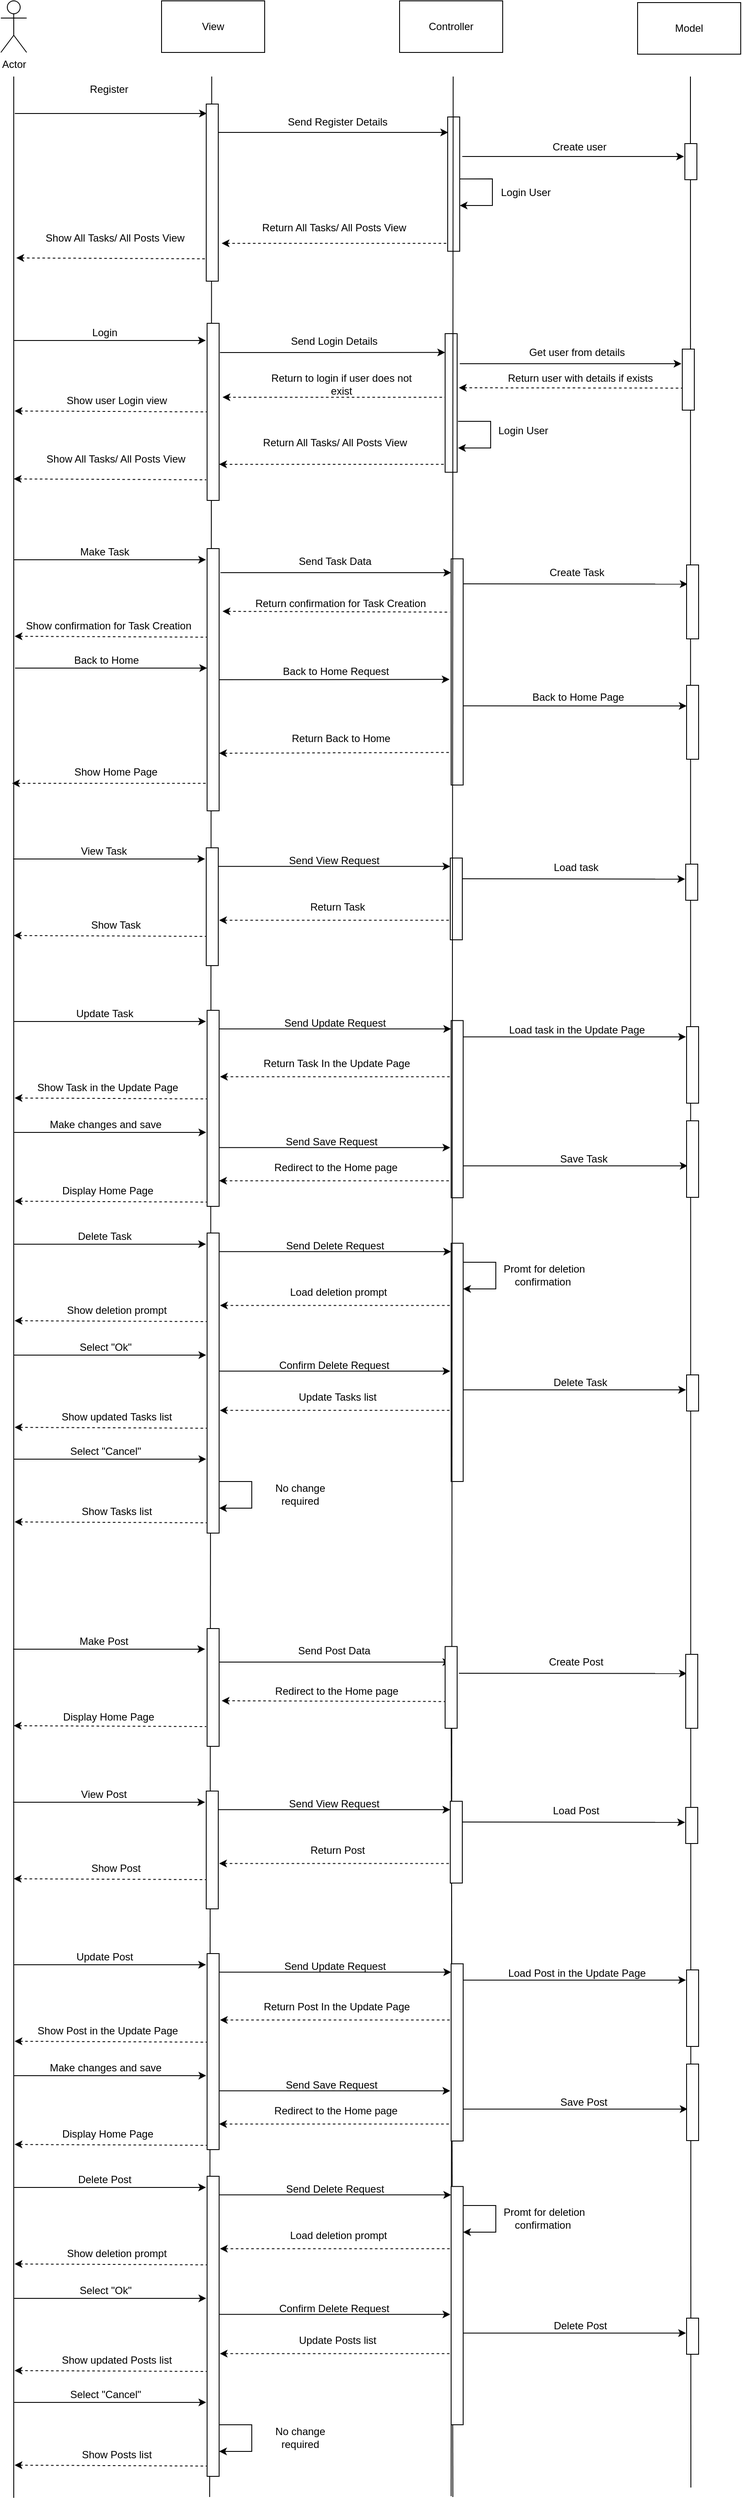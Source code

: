 <mxfile version="24.5.3" type="device" pages="2">
  <diagram name="Page-1" id="KxFUunisI3KA-j2Cj4el">
    <mxGraphModel dx="1834" dy="2044" grid="1" gridSize="10" guides="1" tooltips="1" connect="1" arrows="1" fold="1" page="0" pageScale="1" pageWidth="850" pageHeight="1100" math="0" shadow="0">
      <root>
        <mxCell id="0" />
        <mxCell id="1" parent="0" />
        <mxCell id="E2yAKOlgApOKbNNjwcf9-30" value="Actor" style="shape=umlActor;verticalLabelPosition=bottom;verticalAlign=top;html=1;outlineConnect=0;" parent="1" vertex="1">
          <mxGeometry x="-13" y="-822" width="30" height="60" as="geometry" />
        </mxCell>
        <mxCell id="E2yAKOlgApOKbNNjwcf9-31" value="View" style="rounded=0;whiteSpace=wrap;html=1;" parent="1" vertex="1">
          <mxGeometry x="174" y="-822" width="120" height="60" as="geometry" />
        </mxCell>
        <mxCell id="E2yAKOlgApOKbNNjwcf9-32" value="Model" style="rounded=0;whiteSpace=wrap;html=1;" parent="1" vertex="1">
          <mxGeometry x="728" y="-820" width="120" height="60" as="geometry" />
        </mxCell>
        <mxCell id="E2yAKOlgApOKbNNjwcf9-33" value="Controller" style="rounded=0;whiteSpace=wrap;html=1;" parent="1" vertex="1">
          <mxGeometry x="451" y="-822" width="120" height="60" as="geometry" />
        </mxCell>
        <mxCell id="E2yAKOlgApOKbNNjwcf9-34" value="" style="endArrow=none;html=1;rounded=0;" parent="1" edge="1">
          <mxGeometry width="50" height="50" relative="1" as="geometry">
            <mxPoint x="2" y="2082" as="sourcePoint" />
            <mxPoint x="2" y="-734" as="targetPoint" />
          </mxGeometry>
        </mxCell>
        <mxCell id="E2yAKOlgApOKbNNjwcf9-38" value="" style="endArrow=classic;html=1;rounded=0;entryX=-0.107;entryY=0.097;entryDx=0;entryDy=0;entryPerimeter=0;" parent="1" target="E2yAKOlgApOKbNNjwcf9-58" edge="1">
          <mxGeometry width="50" height="50" relative="1" as="geometry">
            <mxPoint x="2" y="-427" as="sourcePoint" />
            <mxPoint x="208" y="-427" as="targetPoint" />
          </mxGeometry>
        </mxCell>
        <mxCell id="E2yAKOlgApOKbNNjwcf9-39" value="Login" style="text;html=1;align=center;verticalAlign=middle;whiteSpace=wrap;rounded=0;" parent="1" vertex="1">
          <mxGeometry x="27" y="-451" width="162" height="30" as="geometry" />
        </mxCell>
        <mxCell id="E2yAKOlgApOKbNNjwcf9-45" value="" style="endArrow=none;html=1;rounded=0;startArrow=classic;startFill=1;endFill=0;entryX=0;entryY=0.75;entryDx=0;entryDy=0;exitX=1;exitY=0.621;exitDx=0;exitDy=0;exitPerimeter=0;dashed=1;" parent="1" edge="1">
          <mxGeometry width="50" height="50" relative="1" as="geometry">
            <mxPoint x="241" y="-283.004" as="sourcePoint" />
            <mxPoint x="504" y="-282.94" as="targetPoint" />
          </mxGeometry>
        </mxCell>
        <mxCell id="E2yAKOlgApOKbNNjwcf9-48" value="Get user from details" style="text;html=1;align=center;verticalAlign=middle;whiteSpace=wrap;rounded=0;" parent="1" vertex="1">
          <mxGeometry x="555" y="-428" width="205" height="30" as="geometry" />
        </mxCell>
        <mxCell id="E2yAKOlgApOKbNNjwcf9-49" value="" style="endArrow=classic;html=1;rounded=0;" parent="1" edge="1">
          <mxGeometry width="50" height="50" relative="1" as="geometry">
            <mxPoint x="521" y="-400" as="sourcePoint" />
            <mxPoint x="779" y="-400" as="targetPoint" />
          </mxGeometry>
        </mxCell>
        <mxCell id="E2yAKOlgApOKbNNjwcf9-50" value="" style="endArrow=none;html=1;rounded=0;startArrow=classic;startFill=1;endFill=0;entryX=0;entryY=0.709;entryDx=0;entryDy=0;entryPerimeter=0;dashed=1;" parent="1" edge="1">
          <mxGeometry width="50" height="50" relative="1" as="geometry">
            <mxPoint x="520" y="-372" as="sourcePoint" />
            <mxPoint x="780" y="-371.661" as="targetPoint" />
          </mxGeometry>
        </mxCell>
        <mxCell id="E2yAKOlgApOKbNNjwcf9-51" value="Return user with details if exists" style="text;html=1;align=center;verticalAlign=middle;whiteSpace=wrap;rounded=0;" parent="1" vertex="1">
          <mxGeometry x="559" y="-398" width="205" height="30" as="geometry" />
        </mxCell>
        <mxCell id="E2yAKOlgApOKbNNjwcf9-55" value="" style="endArrow=none;html=1;rounded=0;endFill=0;startArrow=classic;startFill=1;dashed=1;" parent="1" edge="1">
          <mxGeometry width="50" height="50" relative="1" as="geometry">
            <mxPoint x="2" y="-266" as="sourcePoint" />
            <mxPoint x="226" y="-265" as="targetPoint" />
          </mxGeometry>
        </mxCell>
        <mxCell id="E2yAKOlgApOKbNNjwcf9-56" value="" style="endArrow=none;html=1;rounded=0;startArrow=classic;startFill=1;endFill=0;dashed=1;" parent="1" edge="1">
          <mxGeometry width="50" height="50" relative="1" as="geometry">
            <mxPoint x="245" y="-361" as="sourcePoint" />
            <mxPoint x="504" y="-361" as="targetPoint" />
          </mxGeometry>
        </mxCell>
        <mxCell id="E2yAKOlgApOKbNNjwcf9-57" value="Return to login if user does not exist" style="text;html=1;align=center;verticalAlign=middle;whiteSpace=wrap;rounded=0;" parent="1" vertex="1">
          <mxGeometry x="297" y="-391" width="173" height="30" as="geometry" />
        </mxCell>
        <mxCell id="oqMJg_88ZmLt8PhcBd5t-3" value="Login User" style="text;html=1;align=center;verticalAlign=middle;whiteSpace=wrap;rounded=0;" parent="1" vertex="1">
          <mxGeometry x="555" y="-337" width="80" height="30" as="geometry" />
        </mxCell>
        <mxCell id="oqMJg_88ZmLt8PhcBd5t-7" value="Show user Login view" style="text;html=1;align=center;verticalAlign=middle;whiteSpace=wrap;rounded=0;" parent="1" vertex="1">
          <mxGeometry x="41" y="-372" width="162" height="30" as="geometry" />
        </mxCell>
        <mxCell id="oqMJg_88ZmLt8PhcBd5t-8" value="" style="endArrow=none;html=1;rounded=0;endFill=0;startArrow=classic;startFill=1;dashed=1;" parent="1" edge="1">
          <mxGeometry width="50" height="50" relative="1" as="geometry">
            <mxPoint x="3" y="-345" as="sourcePoint" />
            <mxPoint x="227" y="-344" as="targetPoint" />
          </mxGeometry>
        </mxCell>
        <mxCell id="oqMJg_88ZmLt8PhcBd5t-9" value="" style="endArrow=classic;html=1;rounded=0;entryX=-0.107;entryY=0.097;entryDx=0;entryDy=0;entryPerimeter=0;" parent="1" edge="1">
          <mxGeometry width="50" height="50" relative="1" as="geometry">
            <mxPoint x="3.25" y="-691" as="sourcePoint" />
            <mxPoint x="226.752" y="-691.018" as="targetPoint" />
          </mxGeometry>
        </mxCell>
        <mxCell id="oqMJg_88ZmLt8PhcBd5t-10" value="Register" style="text;html=1;align=center;verticalAlign=middle;whiteSpace=wrap;rounded=0;" parent="1" vertex="1">
          <mxGeometry x="32" y="-734" width="162" height="30" as="geometry" />
        </mxCell>
        <mxCell id="oqMJg_88ZmLt8PhcBd5t-11" value="Return All Tasks/ All Posts View" style="text;html=1;align=center;verticalAlign=middle;whiteSpace=wrap;rounded=0;" parent="1" vertex="1">
          <mxGeometry x="280" y="-573" width="190" height="30" as="geometry" />
        </mxCell>
        <mxCell id="oqMJg_88ZmLt8PhcBd5t-12" value="" style="endArrow=none;html=1;rounded=0;startArrow=classic;startFill=1;endFill=0;entryX=0;entryY=0.75;entryDx=0;entryDy=0;exitX=1;exitY=0.621;exitDx=0;exitDy=0;exitPerimeter=0;dashed=1;" parent="1" edge="1">
          <mxGeometry width="50" height="50" relative="1" as="geometry">
            <mxPoint x="244" y="-540.004" as="sourcePoint" />
            <mxPoint x="507" y="-539.94" as="targetPoint" />
          </mxGeometry>
        </mxCell>
        <mxCell id="oqMJg_88ZmLt8PhcBd5t-13" value="Create user" style="text;html=1;align=center;verticalAlign=middle;whiteSpace=wrap;rounded=0;" parent="1" vertex="1">
          <mxGeometry x="558" y="-667" width="205" height="30" as="geometry" />
        </mxCell>
        <mxCell id="oqMJg_88ZmLt8PhcBd5t-14" value="" style="endArrow=classic;html=1;rounded=0;" parent="1" edge="1">
          <mxGeometry width="50" height="50" relative="1" as="geometry">
            <mxPoint x="524" y="-641" as="sourcePoint" />
            <mxPoint x="782" y="-641" as="targetPoint" />
          </mxGeometry>
        </mxCell>
        <mxCell id="oqMJg_88ZmLt8PhcBd5t-18" value="" style="endArrow=none;html=1;rounded=0;endFill=0;startArrow=classic;startFill=1;dashed=1;" parent="1" edge="1">
          <mxGeometry width="50" height="50" relative="1" as="geometry">
            <mxPoint x="5" y="-523" as="sourcePoint" />
            <mxPoint x="229" y="-522" as="targetPoint" />
          </mxGeometry>
        </mxCell>
        <mxCell id="oqMJg_88ZmLt8PhcBd5t-24" value="" style="endArrow=classic;html=1;rounded=0;exitX=1;exitY=0.5;exitDx=0;exitDy=0;entryX=1;entryY=0.698;entryDx=0;entryDy=0;entryPerimeter=0;" parent="1" edge="1">
          <mxGeometry width="50" height="50" relative="1" as="geometry">
            <mxPoint x="521" y="-614.875" as="sourcePoint" />
            <mxPoint x="521" y="-583.938" as="targetPoint" />
            <Array as="points">
              <mxPoint x="559" y="-615" />
              <mxPoint x="559" y="-584" />
            </Array>
          </mxGeometry>
        </mxCell>
        <mxCell id="oqMJg_88ZmLt8PhcBd5t-25" value="Login User" style="text;html=1;align=center;verticalAlign=middle;whiteSpace=wrap;rounded=0;" parent="1" vertex="1">
          <mxGeometry x="558" y="-614" width="80" height="30" as="geometry" />
        </mxCell>
        <mxCell id="oqMJg_88ZmLt8PhcBd5t-28" value="Send Login Details" style="text;html=1;align=center;verticalAlign=middle;whiteSpace=wrap;rounded=0;" parent="1" vertex="1">
          <mxGeometry x="294" y="-441" width="162" height="30" as="geometry" />
        </mxCell>
        <mxCell id="oqMJg_88ZmLt8PhcBd5t-29" value="" style="endArrow=classic;html=1;rounded=0;entryX=0;entryY=0.136;entryDx=0;entryDy=0;entryPerimeter=0;" parent="1" target="E2yAKOlgApOKbNNjwcf9-60" edge="1">
          <mxGeometry width="50" height="50" relative="1" as="geometry">
            <mxPoint x="242" y="-413.03" as="sourcePoint" />
            <mxPoint x="498.002" y="-414.999" as="targetPoint" />
          </mxGeometry>
        </mxCell>
        <mxCell id="oqMJg_88ZmLt8PhcBd5t-30" value="Send Register Details" style="text;html=1;align=center;verticalAlign=middle;whiteSpace=wrap;rounded=0;" parent="1" vertex="1">
          <mxGeometry x="297.5" y="-696" width="162" height="30" as="geometry" />
        </mxCell>
        <mxCell id="oqMJg_88ZmLt8PhcBd5t-31" value="" style="endArrow=classic;html=1;rounded=0;entryX=0;entryY=0.136;entryDx=0;entryDy=0;entryPerimeter=0;exitX=1;exitY=0.16;exitDx=0;exitDy=0;exitPerimeter=0;" parent="1" source="oqMJg_88ZmLt8PhcBd5t-21" edge="1">
          <mxGeometry width="50" height="50" relative="1" as="geometry">
            <mxPoint x="245.5" y="-669.03" as="sourcePoint" />
            <mxPoint x="507.5" y="-669" as="targetPoint" />
          </mxGeometry>
        </mxCell>
        <mxCell id="oqMJg_88ZmLt8PhcBd5t-34" value="" style="endArrow=classic;html=1;rounded=0;entryX=-0.107;entryY=0.097;entryDx=0;entryDy=0;entryPerimeter=0;" parent="1" edge="1">
          <mxGeometry width="50" height="50" relative="1" as="geometry">
            <mxPoint x="1.25" y="176" as="sourcePoint" />
            <mxPoint x="224.752" y="175.982" as="targetPoint" />
          </mxGeometry>
        </mxCell>
        <mxCell id="oqMJg_88ZmLt8PhcBd5t-35" value="View Task" style="text;html=1;align=center;verticalAlign=middle;whiteSpace=wrap;rounded=0;" parent="1" vertex="1">
          <mxGeometry x="26.25" y="152" width="162" height="30" as="geometry" />
        </mxCell>
        <mxCell id="oqMJg_88ZmLt8PhcBd5t-38" value="Load task" style="text;html=1;align=center;verticalAlign=middle;whiteSpace=wrap;rounded=0;" parent="1" vertex="1">
          <mxGeometry x="554" y="171" width="205" height="30" as="geometry" />
        </mxCell>
        <mxCell id="oqMJg_88ZmLt8PhcBd5t-39" value="" style="endArrow=classic;html=1;rounded=0;entryX=-0.05;entryY=0.414;entryDx=0;entryDy=0;entryPerimeter=0;" parent="1" target="oqMJg_88ZmLt8PhcBd5t-46" edge="1">
          <mxGeometry width="50" height="50" relative="1" as="geometry">
            <mxPoint x="520" y="199" as="sourcePoint" />
            <mxPoint x="778" y="199" as="targetPoint" />
          </mxGeometry>
        </mxCell>
        <mxCell id="oqMJg_88ZmLt8PhcBd5t-42" value="" style="endArrow=none;html=1;rounded=0;startArrow=classic;startFill=1;endFill=0;dashed=1;entryX=0.102;entryY=0.466;entryDx=0;entryDy=0;entryPerimeter=0;" parent="1" edge="1">
          <mxGeometry width="50" height="50" relative="1" as="geometry">
            <mxPoint x="241" y="247.206" as="sourcePoint" />
            <mxPoint x="508.428" y="247.206" as="targetPoint" />
          </mxGeometry>
        </mxCell>
        <mxCell id="oqMJg_88ZmLt8PhcBd5t-49" value="Show Task" style="text;html=1;align=center;verticalAlign=middle;whiteSpace=wrap;rounded=0;" parent="1" vertex="1">
          <mxGeometry x="40" y="238" width="162" height="30" as="geometry" />
        </mxCell>
        <mxCell id="oqMJg_88ZmLt8PhcBd5t-50" value="" style="endArrow=none;html=1;rounded=0;endFill=0;startArrow=classic;startFill=1;dashed=1;" parent="1" edge="1">
          <mxGeometry width="50" height="50" relative="1" as="geometry">
            <mxPoint x="2" y="265" as="sourcePoint" />
            <mxPoint x="226" y="266" as="targetPoint" />
          </mxGeometry>
        </mxCell>
        <mxCell id="oqMJg_88ZmLt8PhcBd5t-51" value="Send View Request" style="text;html=1;align=center;verticalAlign=middle;whiteSpace=wrap;rounded=0;" parent="1" vertex="1">
          <mxGeometry x="293.5" y="163" width="162" height="30" as="geometry" />
        </mxCell>
        <mxCell id="oqMJg_88ZmLt8PhcBd5t-52" value="" style="endArrow=classic;html=1;rounded=0;entryX=0.071;entryY=0.103;entryDx=0;entryDy=0;entryPerimeter=0;" parent="1" edge="1">
          <mxGeometry width="50" height="50" relative="1" as="geometry">
            <mxPoint x="240.5" y="184.677" as="sourcePoint" />
            <mxPoint x="509.994" y="184.677" as="targetPoint" />
          </mxGeometry>
        </mxCell>
        <mxCell id="oqMJg_88ZmLt8PhcBd5t-56" value="" style="endArrow=classic;html=1;rounded=0;exitX=1;exitY=0.5;exitDx=0;exitDy=0;entryX=1;entryY=0.698;entryDx=0;entryDy=0;entryPerimeter=0;" parent="1" edge="1">
          <mxGeometry width="50" height="50" relative="1" as="geometry">
            <mxPoint x="519" y="-333" as="sourcePoint" />
            <mxPoint x="519" y="-302" as="targetPoint" />
            <Array as="points">
              <mxPoint x="557" y="-333" />
              <mxPoint x="557" y="-302" />
            </Array>
          </mxGeometry>
        </mxCell>
        <mxCell id="YU_ujFdnD5ucLBOE94MF-1" value="" style="endArrow=none;html=1;rounded=0;" parent="1" edge="1">
          <mxGeometry width="50" height="50" relative="1" as="geometry">
            <mxPoint x="232.37" y="-734" as="sourcePoint" />
            <mxPoint x="230" y="2081" as="targetPoint" />
          </mxGeometry>
        </mxCell>
        <mxCell id="oqMJg_88ZmLt8PhcBd5t-21" value="" style="rounded=0;whiteSpace=wrap;html=1;" parent="1" vertex="1">
          <mxGeometry x="226" y="-702" width="14" height="206" as="geometry" />
        </mxCell>
        <mxCell id="oqMJg_88ZmLt8PhcBd5t-44" value="" style="rounded=0;whiteSpace=wrap;html=1;" parent="1" vertex="1">
          <mxGeometry x="226" y="163" width="14" height="137" as="geometry" />
        </mxCell>
        <mxCell id="E2yAKOlgApOKbNNjwcf9-58" value="" style="rounded=0;whiteSpace=wrap;html=1;" parent="1" vertex="1">
          <mxGeometry x="227" y="-447" width="14" height="206" as="geometry" />
        </mxCell>
        <mxCell id="oqMJg_88ZmLt8PhcBd5t-22" value="" style="rounded=0;whiteSpace=wrap;html=1;" parent="1" vertex="1">
          <mxGeometry x="507" y="-687" width="14" height="156.25" as="geometry" />
        </mxCell>
        <mxCell id="E2yAKOlgApOKbNNjwcf9-60" value="" style="rounded=0;whiteSpace=wrap;html=1;" parent="1" vertex="1">
          <mxGeometry x="504" y="-435" width="14" height="161.25" as="geometry" />
        </mxCell>
        <mxCell id="oqMJg_88ZmLt8PhcBd5t-45" value="" style="rounded=0;whiteSpace=wrap;html=1;" parent="1" vertex="1">
          <mxGeometry x="510" y="174.88" width="14" height="95.12" as="geometry" />
        </mxCell>
        <mxCell id="YU_ujFdnD5ucLBOE94MF-4" value="" style="endArrow=none;html=1;rounded=0;" parent="1" edge="1">
          <mxGeometry width="50" height="50" relative="1" as="geometry">
            <mxPoint x="789.5" y="-734" as="sourcePoint" />
            <mxPoint x="790" y="2070" as="targetPoint" />
          </mxGeometry>
        </mxCell>
        <mxCell id="oqMJg_88ZmLt8PhcBd5t-23" value="" style="rounded=0;whiteSpace=wrap;html=1;" parent="1" vertex="1">
          <mxGeometry x="783" y="-656" width="14" height="42" as="geometry" />
        </mxCell>
        <mxCell id="E2yAKOlgApOKbNNjwcf9-64" value="" style="rounded=0;whiteSpace=wrap;html=1;" parent="1" vertex="1">
          <mxGeometry x="780" y="-417" width="14" height="71" as="geometry" />
        </mxCell>
        <mxCell id="oqMJg_88ZmLt8PhcBd5t-46" value="" style="rounded=0;whiteSpace=wrap;html=1;" parent="1" vertex="1">
          <mxGeometry x="784" y="182" width="14" height="42" as="geometry" />
        </mxCell>
        <mxCell id="YU_ujFdnD5ucLBOE94MF-5" value="" style="endArrow=classic;html=1;rounded=0;entryX=-0.107;entryY=0.097;entryDx=0;entryDy=0;entryPerimeter=0;" parent="1" edge="1">
          <mxGeometry width="50" height="50" relative="1" as="geometry">
            <mxPoint x="2.25" y="-172" as="sourcePoint" />
            <mxPoint x="225.752" y="-172.018" as="targetPoint" />
          </mxGeometry>
        </mxCell>
        <mxCell id="YU_ujFdnD5ucLBOE94MF-6" value="Make Task" style="text;html=1;align=center;verticalAlign=middle;whiteSpace=wrap;rounded=0;" parent="1" vertex="1">
          <mxGeometry x="27.25" y="-196" width="162" height="30" as="geometry" />
        </mxCell>
        <mxCell id="YU_ujFdnD5ucLBOE94MF-7" value="Return Back to Home" style="text;html=1;align=center;verticalAlign=middle;whiteSpace=wrap;rounded=0;" parent="1" vertex="1">
          <mxGeometry x="301.5" y="21" width="162" height="30" as="geometry" />
        </mxCell>
        <mxCell id="YU_ujFdnD5ucLBOE94MF-8" value="" style="endArrow=none;html=1;rounded=0;startArrow=classic;startFill=1;endFill=0;entryX=0.102;entryY=0.859;entryDx=0;entryDy=0;exitX=1;exitY=0.621;exitDx=0;exitDy=0;exitPerimeter=0;dashed=1;entryPerimeter=0;" parent="1" edge="1">
          <mxGeometry width="50" height="50" relative="1" as="geometry">
            <mxPoint x="241" y="52.996" as="sourcePoint" />
            <mxPoint x="512.428" y="52.099" as="targetPoint" />
          </mxGeometry>
        </mxCell>
        <mxCell id="YU_ujFdnD5ucLBOE94MF-9" value="Create Task" style="text;html=1;align=center;verticalAlign=middle;whiteSpace=wrap;rounded=0;" parent="1" vertex="1">
          <mxGeometry x="555" y="-172" width="205" height="30" as="geometry" />
        </mxCell>
        <mxCell id="YU_ujFdnD5ucLBOE94MF-10" value="" style="endArrow=classic;html=1;rounded=0;entryX=0.083;entryY=0.201;entryDx=0;entryDy=0;entryPerimeter=0;" parent="1" edge="1">
          <mxGeometry width="50" height="50" relative="1" as="geometry">
            <mxPoint x="521" y="-144" as="sourcePoint" />
            <mxPoint x="786.162" y="-143.714" as="targetPoint" />
          </mxGeometry>
        </mxCell>
        <mxCell id="YU_ujFdnD5ucLBOE94MF-11" value="Show Home Page" style="text;html=1;align=center;verticalAlign=middle;whiteSpace=wrap;rounded=0;" parent="1" vertex="1">
          <mxGeometry x="40" y="60" width="162" height="30" as="geometry" />
        </mxCell>
        <mxCell id="YU_ujFdnD5ucLBOE94MF-12" value="" style="endArrow=none;html=1;rounded=0;endFill=0;startArrow=classic;startFill=1;dashed=1;" parent="1" edge="1">
          <mxGeometry width="50" height="50" relative="1" as="geometry">
            <mxPoint y="88" as="sourcePoint" />
            <mxPoint x="226" y="88" as="targetPoint" />
          </mxGeometry>
        </mxCell>
        <mxCell id="YU_ujFdnD5ucLBOE94MF-13" value="" style="endArrow=none;html=1;rounded=0;startArrow=classic;startFill=1;endFill=0;dashed=1;entryX=-0.1;entryY=0.285;entryDx=0;entryDy=0;entryPerimeter=0;" parent="1" edge="1">
          <mxGeometry width="50" height="50" relative="1" as="geometry">
            <mxPoint x="245" y="-112" as="sourcePoint" />
            <mxPoint x="509.6" y="-111.131" as="targetPoint" />
          </mxGeometry>
        </mxCell>
        <mxCell id="YU_ujFdnD5ucLBOE94MF-16" value="" style="endArrow=none;html=1;rounded=0;endFill=0;startArrow=classic;startFill=1;dashed=1;" parent="1" edge="1">
          <mxGeometry width="50" height="50" relative="1" as="geometry">
            <mxPoint x="3" y="-83" as="sourcePoint" />
            <mxPoint x="227" y="-82" as="targetPoint" />
          </mxGeometry>
        </mxCell>
        <mxCell id="YU_ujFdnD5ucLBOE94MF-17" value="Send Task Data" style="text;html=1;align=center;verticalAlign=middle;whiteSpace=wrap;rounded=0;" parent="1" vertex="1">
          <mxGeometry x="294.5" y="-185" width="162" height="30" as="geometry" />
        </mxCell>
        <mxCell id="YU_ujFdnD5ucLBOE94MF-18" value="" style="endArrow=classic;html=1;rounded=0;" parent="1" edge="1">
          <mxGeometry width="50" height="50" relative="1" as="geometry">
            <mxPoint x="242.5" y="-157.03" as="sourcePoint" />
            <mxPoint x="511" y="-157" as="targetPoint" />
          </mxGeometry>
        </mxCell>
        <mxCell id="YU_ujFdnD5ucLBOE94MF-19" value="" style="endArrow=none;html=1;rounded=0;" parent="1" edge="1">
          <mxGeometry width="50" height="50" relative="1" as="geometry">
            <mxPoint x="511.353" y="62.25" as="sourcePoint" />
            <mxPoint x="511" y="65.766" as="targetPoint" />
          </mxGeometry>
        </mxCell>
        <mxCell id="YU_ujFdnD5ucLBOE94MF-20" value="" style="rounded=0;whiteSpace=wrap;html=1;" parent="1" vertex="1">
          <mxGeometry x="227" y="-185" width="14" height="305" as="geometry" />
        </mxCell>
        <mxCell id="YU_ujFdnD5ucLBOE94MF-21" value="" style="rounded=0;whiteSpace=wrap;html=1;" parent="1" vertex="1">
          <mxGeometry x="511" y="-173.12" width="14" height="263.12" as="geometry" />
        </mxCell>
        <mxCell id="YU_ujFdnD5ucLBOE94MF-22" value="" style="rounded=0;whiteSpace=wrap;html=1;" parent="1" vertex="1">
          <mxGeometry x="785" y="-166" width="14" height="86" as="geometry" />
        </mxCell>
        <mxCell id="YU_ujFdnD5ucLBOE94MF-23" value="Return All Tasks/ All Posts View" style="text;html=1;align=center;verticalAlign=middle;whiteSpace=wrap;rounded=0;" parent="1" vertex="1">
          <mxGeometry x="280.5" y="-323" width="190" height="30" as="geometry" />
        </mxCell>
        <mxCell id="YU_ujFdnD5ucLBOE94MF-24" value="Show All Tasks/ All Posts View" style="text;html=1;align=center;verticalAlign=middle;whiteSpace=wrap;rounded=0;" parent="1" vertex="1">
          <mxGeometry x="25" y="-560.75" width="190" height="30" as="geometry" />
        </mxCell>
        <mxCell id="YU_ujFdnD5ucLBOE94MF-25" value="Show All Tasks/ All Posts View" style="text;html=1;align=center;verticalAlign=middle;whiteSpace=wrap;rounded=0;" parent="1" vertex="1">
          <mxGeometry x="26" y="-303.75" width="190" height="30" as="geometry" />
        </mxCell>
        <mxCell id="YU_ujFdnD5ucLBOE94MF-28" value="Return confirmation for Task Creation" style="text;html=1;align=center;verticalAlign=middle;whiteSpace=wrap;rounded=0;" parent="1" vertex="1">
          <mxGeometry x="280" y="-136" width="205" height="30" as="geometry" />
        </mxCell>
        <mxCell id="YU_ujFdnD5ucLBOE94MF-30" value="Show&amp;nbsp;&lt;span style=&quot;background-color: initial;&quot;&gt;confirmation for Task Creation&lt;/span&gt;" style="text;html=1;align=center;verticalAlign=middle;whiteSpace=wrap;rounded=0;" parent="1" vertex="1">
          <mxGeometry x="10" y="-110" width="205" height="30" as="geometry" />
        </mxCell>
        <mxCell id="YU_ujFdnD5ucLBOE94MF-32" value="" style="endArrow=classic;html=1;rounded=0;entryX=-0.107;entryY=0.097;entryDx=0;entryDy=0;entryPerimeter=0;" parent="1" edge="1">
          <mxGeometry width="50" height="50" relative="1" as="geometry">
            <mxPoint x="3.5" y="-46" as="sourcePoint" />
            <mxPoint x="227.002" y="-46.018" as="targetPoint" />
          </mxGeometry>
        </mxCell>
        <mxCell id="YU_ujFdnD5ucLBOE94MF-33" value="Back to Home" style="text;html=1;align=center;verticalAlign=middle;whiteSpace=wrap;rounded=0;" parent="1" vertex="1">
          <mxGeometry x="28.5" y="-70" width="162" height="30" as="geometry" />
        </mxCell>
        <mxCell id="YU_ujFdnD5ucLBOE94MF-34" value="" style="endArrow=classic;html=1;rounded=0;entryX=-0.131;entryY=0.533;entryDx=0;entryDy=0;entryPerimeter=0;exitX=1;exitY=0.5;exitDx=0;exitDy=0;" parent="1" source="YU_ujFdnD5ucLBOE94MF-20" target="YU_ujFdnD5ucLBOE94MF-21" edge="1">
          <mxGeometry width="50" height="50" relative="1" as="geometry">
            <mxPoint x="270.75" y="-32.56" as="sourcePoint" />
            <mxPoint x="494.252" y="-32.578" as="targetPoint" />
          </mxGeometry>
        </mxCell>
        <mxCell id="YU_ujFdnD5ucLBOE94MF-35" value="Back to Home&amp;nbsp;Request" style="text;html=1;align=center;verticalAlign=middle;whiteSpace=wrap;rounded=0;" parent="1" vertex="1">
          <mxGeometry x="295.75" y="-56.56" width="162" height="30" as="geometry" />
        </mxCell>
        <mxCell id="YU_ujFdnD5ucLBOE94MF-36" value="" style="endArrow=classic;html=1;rounded=0;exitX=0.986;exitY=0.65;exitDx=0;exitDy=0;exitPerimeter=0;" parent="1" source="YU_ujFdnD5ucLBOE94MF-21" edge="1">
          <mxGeometry width="50" height="50" relative="1" as="geometry">
            <mxPoint x="530" y="-2" as="sourcePoint" />
            <mxPoint x="785" y="-2" as="targetPoint" />
          </mxGeometry>
        </mxCell>
        <mxCell id="YU_ujFdnD5ucLBOE94MF-37" value="Back to Home Page" style="text;html=1;align=center;verticalAlign=middle;whiteSpace=wrap;rounded=0;" parent="1" vertex="1">
          <mxGeometry x="578.25" y="-26.56" width="162" height="30" as="geometry" />
        </mxCell>
        <mxCell id="YU_ujFdnD5ucLBOE94MF-40" value="" style="rounded=0;whiteSpace=wrap;html=1;" parent="1" vertex="1">
          <mxGeometry x="785" y="-26" width="14" height="86" as="geometry" />
        </mxCell>
        <mxCell id="YU_ujFdnD5ucLBOE94MF-41" value="Return Task" style="text;html=1;align=center;verticalAlign=middle;whiteSpace=wrap;rounded=0;" parent="1" vertex="1">
          <mxGeometry x="297.5" y="217" width="162" height="30" as="geometry" />
        </mxCell>
        <mxCell id="HSvyB0KYnUH7sIZ-QlM--1" value="" style="endArrow=classic;html=1;rounded=0;entryX=-0.107;entryY=0.097;entryDx=0;entryDy=0;entryPerimeter=0;" parent="1" edge="1">
          <mxGeometry width="50" height="50" relative="1" as="geometry">
            <mxPoint x="2.25" y="365" as="sourcePoint" />
            <mxPoint x="225.752" y="364.982" as="targetPoint" />
          </mxGeometry>
        </mxCell>
        <mxCell id="HSvyB0KYnUH7sIZ-QlM--2" value="Update Task" style="text;html=1;align=center;verticalAlign=middle;whiteSpace=wrap;rounded=0;" parent="1" vertex="1">
          <mxGeometry x="27.25" y="341" width="162" height="30" as="geometry" />
        </mxCell>
        <mxCell id="HSvyB0KYnUH7sIZ-QlM--3" value="Load task in the Update Page" style="text;html=1;align=center;verticalAlign=middle;whiteSpace=wrap;rounded=0;" parent="1" vertex="1">
          <mxGeometry x="555" y="360" width="205" height="30" as="geometry" />
        </mxCell>
        <mxCell id="HSvyB0KYnUH7sIZ-QlM--4" value="" style="endArrow=classic;html=1;rounded=0;entryX=-0.05;entryY=0.414;entryDx=0;entryDy=0;entryPerimeter=0;" parent="1" edge="1">
          <mxGeometry width="50" height="50" relative="1" as="geometry">
            <mxPoint x="521" y="382.846" as="sourcePoint" />
            <mxPoint x="784.3" y="382.846" as="targetPoint" />
          </mxGeometry>
        </mxCell>
        <mxCell id="HSvyB0KYnUH7sIZ-QlM--5" value="" style="endArrow=none;html=1;rounded=0;startArrow=classic;startFill=1;endFill=0;dashed=1;entryX=0.102;entryY=0.466;entryDx=0;entryDy=0;entryPerimeter=0;" parent="1" edge="1">
          <mxGeometry width="50" height="50" relative="1" as="geometry">
            <mxPoint x="242" y="429.206" as="sourcePoint" />
            <mxPoint x="509.428" y="429.206" as="targetPoint" />
          </mxGeometry>
        </mxCell>
        <mxCell id="HSvyB0KYnUH7sIZ-QlM--6" value="Show Task in the Update Page" style="text;html=1;align=center;verticalAlign=middle;whiteSpace=wrap;rounded=0;" parent="1" vertex="1">
          <mxGeometry x="20" y="427" width="183" height="30" as="geometry" />
        </mxCell>
        <mxCell id="HSvyB0KYnUH7sIZ-QlM--7" value="" style="endArrow=none;html=1;rounded=0;endFill=0;startArrow=classic;startFill=1;dashed=1;" parent="1" edge="1">
          <mxGeometry width="50" height="50" relative="1" as="geometry">
            <mxPoint x="3" y="454" as="sourcePoint" />
            <mxPoint x="227" y="455" as="targetPoint" />
          </mxGeometry>
        </mxCell>
        <mxCell id="HSvyB0KYnUH7sIZ-QlM--8" value="Send Update Request" style="text;html=1;align=center;verticalAlign=middle;whiteSpace=wrap;rounded=0;" parent="1" vertex="1">
          <mxGeometry x="294.5" y="352" width="162" height="30" as="geometry" />
        </mxCell>
        <mxCell id="HSvyB0KYnUH7sIZ-QlM--9" value="" style="endArrow=classic;html=1;rounded=0;entryX=0.071;entryY=0.103;entryDx=0;entryDy=0;entryPerimeter=0;" parent="1" edge="1">
          <mxGeometry width="50" height="50" relative="1" as="geometry">
            <mxPoint x="241.5" y="373.677" as="sourcePoint" />
            <mxPoint x="510.994" y="373.677" as="targetPoint" />
          </mxGeometry>
        </mxCell>
        <mxCell id="HSvyB0KYnUH7sIZ-QlM--10" value="" style="rounded=0;whiteSpace=wrap;html=1;" parent="1" vertex="1">
          <mxGeometry x="227" y="352" width="14" height="228" as="geometry" />
        </mxCell>
        <mxCell id="HSvyB0KYnUH7sIZ-QlM--12" value="" style="rounded=0;whiteSpace=wrap;html=1;" parent="1" vertex="1">
          <mxGeometry x="785" y="371" width="14" height="89" as="geometry" />
        </mxCell>
        <mxCell id="HSvyB0KYnUH7sIZ-QlM--13" value="Return Task In the Update Page" style="text;html=1;align=center;verticalAlign=middle;whiteSpace=wrap;rounded=0;" parent="1" vertex="1">
          <mxGeometry x="286.5" y="399" width="181.5" height="30" as="geometry" />
        </mxCell>
        <mxCell id="HSvyB0KYnUH7sIZ-QlM--14" value="" style="endArrow=classic;html=1;rounded=0;entryX=-0.107;entryY=0.097;entryDx=0;entryDy=0;entryPerimeter=0;" parent="1" edge="1">
          <mxGeometry width="50" height="50" relative="1" as="geometry">
            <mxPoint x="2.5" y="494" as="sourcePoint" />
            <mxPoint x="226.002" y="493.982" as="targetPoint" />
          </mxGeometry>
        </mxCell>
        <mxCell id="HSvyB0KYnUH7sIZ-QlM--15" value="Make changes and save" style="text;html=1;align=center;verticalAlign=middle;whiteSpace=wrap;rounded=0;" parent="1" vertex="1">
          <mxGeometry x="27.5" y="470" width="162" height="30" as="geometry" />
        </mxCell>
        <mxCell id="HSvyB0KYnUH7sIZ-QlM--16" value="Send Save Request" style="text;html=1;align=center;verticalAlign=middle;whiteSpace=wrap;rounded=0;" parent="1" vertex="1">
          <mxGeometry x="290.51" y="490" width="162" height="30" as="geometry" />
        </mxCell>
        <mxCell id="HSvyB0KYnUH7sIZ-QlM--17" value="" style="endArrow=classic;html=1;rounded=0;entryX=0.071;entryY=0.103;entryDx=0;entryDy=0;entryPerimeter=0;" parent="1" edge="1">
          <mxGeometry width="50" height="50" relative="1" as="geometry">
            <mxPoint x="240.51" y="511.677" as="sourcePoint" />
            <mxPoint x="510.004" y="511.677" as="targetPoint" />
          </mxGeometry>
        </mxCell>
        <mxCell id="HSvyB0KYnUH7sIZ-QlM--18" value="Save Task" style="text;html=1;align=center;verticalAlign=middle;whiteSpace=wrap;rounded=0;" parent="1" vertex="1">
          <mxGeometry x="562.85" y="510" width="205" height="30" as="geometry" />
        </mxCell>
        <mxCell id="HSvyB0KYnUH7sIZ-QlM--19" value="" style="endArrow=classic;html=1;rounded=0;entryX=-0.05;entryY=0.414;entryDx=0;entryDy=0;entryPerimeter=0;" parent="1" edge="1">
          <mxGeometry width="50" height="50" relative="1" as="geometry">
            <mxPoint x="522.85" y="532.846" as="sourcePoint" />
            <mxPoint x="786.15" y="532.846" as="targetPoint" />
          </mxGeometry>
        </mxCell>
        <mxCell id="HSvyB0KYnUH7sIZ-QlM--20" value="" style="rounded=0;whiteSpace=wrap;html=1;" parent="1" vertex="1">
          <mxGeometry x="785" y="480.5" width="14" height="89" as="geometry" />
        </mxCell>
        <mxCell id="HSvyB0KYnUH7sIZ-QlM--21" value="" style="endArrow=none;html=1;rounded=0;startArrow=classic;startFill=1;endFill=0;dashed=1;entryX=0.102;entryY=0.466;entryDx=0;entryDy=0;entryPerimeter=0;" parent="1" edge="1">
          <mxGeometry width="50" height="50" relative="1" as="geometry">
            <mxPoint x="241" y="550.206" as="sourcePoint" />
            <mxPoint x="508.428" y="550.206" as="targetPoint" />
          </mxGeometry>
        </mxCell>
        <mxCell id="HSvyB0KYnUH7sIZ-QlM--22" value="Redirect to the Home page" style="text;html=1;align=center;verticalAlign=middle;whiteSpace=wrap;rounded=0;" parent="1" vertex="1">
          <mxGeometry x="285.5" y="520" width="181.5" height="30" as="geometry" />
        </mxCell>
        <mxCell id="HSvyB0KYnUH7sIZ-QlM--23" value="Display Home Page" style="text;html=1;align=center;verticalAlign=middle;whiteSpace=wrap;rounded=0;" parent="1" vertex="1">
          <mxGeometry x="20" y="547" width="183" height="30" as="geometry" />
        </mxCell>
        <mxCell id="HSvyB0KYnUH7sIZ-QlM--24" value="" style="endArrow=none;html=1;rounded=0;endFill=0;startArrow=classic;startFill=1;dashed=1;" parent="1" edge="1">
          <mxGeometry width="50" height="50" relative="1" as="geometry">
            <mxPoint x="3" y="574" as="sourcePoint" />
            <mxPoint x="227" y="575" as="targetPoint" />
          </mxGeometry>
        </mxCell>
        <mxCell id="HSvyB0KYnUH7sIZ-QlM--11" value="" style="rounded=0;whiteSpace=wrap;html=1;" parent="1" vertex="1">
          <mxGeometry x="511" y="363.88" width="14" height="206.12" as="geometry" />
        </mxCell>
        <mxCell id="HSvyB0KYnUH7sIZ-QlM--25" value="" style="endArrow=classic;html=1;rounded=0;entryX=-0.107;entryY=0.097;entryDx=0;entryDy=0;entryPerimeter=0;" parent="1" edge="1">
          <mxGeometry width="50" height="50" relative="1" as="geometry">
            <mxPoint x="2.25" y="624" as="sourcePoint" />
            <mxPoint x="225.752" y="623.982" as="targetPoint" />
          </mxGeometry>
        </mxCell>
        <mxCell id="HSvyB0KYnUH7sIZ-QlM--26" value="Delete Task" style="text;html=1;align=center;verticalAlign=middle;whiteSpace=wrap;rounded=0;" parent="1" vertex="1">
          <mxGeometry x="27.25" y="600" width="162" height="30" as="geometry" />
        </mxCell>
        <mxCell id="HSvyB0KYnUH7sIZ-QlM--28" value="" style="endArrow=classic;html=1;rounded=0;entryX=-0.05;entryY=0.414;entryDx=0;entryDy=0;entryPerimeter=0;" parent="1" target="HSvyB0KYnUH7sIZ-QlM--36" edge="1">
          <mxGeometry width="50" height="50" relative="1" as="geometry">
            <mxPoint x="521" y="793.388" as="sourcePoint" />
            <mxPoint x="779" y="793.388" as="targetPoint" />
          </mxGeometry>
        </mxCell>
        <mxCell id="HSvyB0KYnUH7sIZ-QlM--29" value="" style="endArrow=none;html=1;rounded=0;startArrow=classic;startFill=1;endFill=0;dashed=1;entryX=0.102;entryY=0.466;entryDx=0;entryDy=0;entryPerimeter=0;" parent="1" edge="1">
          <mxGeometry width="50" height="50" relative="1" as="geometry">
            <mxPoint x="242" y="695.206" as="sourcePoint" />
            <mxPoint x="509.428" y="695.206" as="targetPoint" />
          </mxGeometry>
        </mxCell>
        <mxCell id="HSvyB0KYnUH7sIZ-QlM--30" value="Show deletion prompt" style="text;html=1;align=center;verticalAlign=middle;whiteSpace=wrap;rounded=0;" parent="1" vertex="1">
          <mxGeometry x="41" y="686" width="162" height="30" as="geometry" />
        </mxCell>
        <mxCell id="HSvyB0KYnUH7sIZ-QlM--31" value="" style="endArrow=none;html=1;rounded=0;endFill=0;startArrow=classic;startFill=1;dashed=1;" parent="1" edge="1">
          <mxGeometry width="50" height="50" relative="1" as="geometry">
            <mxPoint x="3" y="713" as="sourcePoint" />
            <mxPoint x="227" y="714" as="targetPoint" />
          </mxGeometry>
        </mxCell>
        <mxCell id="HSvyB0KYnUH7sIZ-QlM--32" value="Send Delete Request" style="text;html=1;align=center;verticalAlign=middle;whiteSpace=wrap;rounded=0;" parent="1" vertex="1">
          <mxGeometry x="294.5" y="611" width="162" height="30" as="geometry" />
        </mxCell>
        <mxCell id="HSvyB0KYnUH7sIZ-QlM--33" value="" style="endArrow=classic;html=1;rounded=0;entryX=0.071;entryY=0.103;entryDx=0;entryDy=0;entryPerimeter=0;" parent="1" edge="1">
          <mxGeometry width="50" height="50" relative="1" as="geometry">
            <mxPoint x="241.5" y="632.677" as="sourcePoint" />
            <mxPoint x="510.994" y="632.677" as="targetPoint" />
          </mxGeometry>
        </mxCell>
        <mxCell id="HSvyB0KYnUH7sIZ-QlM--34" value="" style="rounded=0;whiteSpace=wrap;html=1;" parent="1" vertex="1">
          <mxGeometry x="227" y="611" width="14" height="349" as="geometry" />
        </mxCell>
        <mxCell id="HSvyB0KYnUH7sIZ-QlM--35" value="" style="rounded=0;whiteSpace=wrap;html=1;" parent="1" vertex="1">
          <mxGeometry x="511" y="622.88" width="14" height="277.12" as="geometry" />
        </mxCell>
        <mxCell id="HSvyB0KYnUH7sIZ-QlM--36" value="" style="rounded=0;whiteSpace=wrap;html=1;" parent="1" vertex="1">
          <mxGeometry x="785" y="776" width="14" height="42" as="geometry" />
        </mxCell>
        <mxCell id="HSvyB0KYnUH7sIZ-QlM--37" value="Load deletion prompt" style="text;html=1;align=center;verticalAlign=middle;whiteSpace=wrap;rounded=0;" parent="1" vertex="1">
          <mxGeometry x="298.5" y="665" width="162" height="30" as="geometry" />
        </mxCell>
        <mxCell id="HSvyB0KYnUH7sIZ-QlM--38" value="Promt for deletion confirmation&amp;nbsp;" style="text;html=1;align=center;verticalAlign=middle;whiteSpace=wrap;rounded=0;" parent="1" vertex="1">
          <mxGeometry x="570" y="645" width="99" height="30" as="geometry" />
        </mxCell>
        <mxCell id="HSvyB0KYnUH7sIZ-QlM--39" value="" style="endArrow=classic;html=1;rounded=0;exitX=1;exitY=0.5;exitDx=0;exitDy=0;entryX=1;entryY=0.698;entryDx=0;entryDy=0;entryPerimeter=0;" parent="1" edge="1">
          <mxGeometry width="50" height="50" relative="1" as="geometry">
            <mxPoint x="525" y="645" as="sourcePoint" />
            <mxPoint x="525" y="676" as="targetPoint" />
            <Array as="points">
              <mxPoint x="563" y="645" />
              <mxPoint x="563" y="676" />
            </Array>
          </mxGeometry>
        </mxCell>
        <mxCell id="HSvyB0KYnUH7sIZ-QlM--40" value="" style="endArrow=classic;html=1;rounded=0;entryX=-0.107;entryY=0.097;entryDx=0;entryDy=0;entryPerimeter=0;" parent="1" edge="1">
          <mxGeometry width="50" height="50" relative="1" as="geometry">
            <mxPoint x="2.5" y="753" as="sourcePoint" />
            <mxPoint x="226.002" y="752.982" as="targetPoint" />
          </mxGeometry>
        </mxCell>
        <mxCell id="HSvyB0KYnUH7sIZ-QlM--41" value="Select &quot;Ok&quot;" style="text;html=1;align=center;verticalAlign=middle;whiteSpace=wrap;rounded=0;" parent="1" vertex="1">
          <mxGeometry x="27.5" y="729" width="162" height="30" as="geometry" />
        </mxCell>
        <mxCell id="HSvyB0KYnUH7sIZ-QlM--42" value="Confirm Delete Request" style="text;html=1;align=center;verticalAlign=middle;whiteSpace=wrap;rounded=0;" parent="1" vertex="1">
          <mxGeometry x="293.51" y="750" width="162" height="30" as="geometry" />
        </mxCell>
        <mxCell id="HSvyB0KYnUH7sIZ-QlM--43" value="" style="endArrow=classic;html=1;rounded=0;entryX=0.071;entryY=0.103;entryDx=0;entryDy=0;entryPerimeter=0;" parent="1" edge="1">
          <mxGeometry width="50" height="50" relative="1" as="geometry">
            <mxPoint x="240.51" y="771.677" as="sourcePoint" />
            <mxPoint x="510.004" y="771.677" as="targetPoint" />
          </mxGeometry>
        </mxCell>
        <mxCell id="HSvyB0KYnUH7sIZ-QlM--44" value="Delete Task" style="text;html=1;align=center;verticalAlign=middle;whiteSpace=wrap;rounded=0;" parent="1" vertex="1">
          <mxGeometry x="559" y="770" width="205" height="30" as="geometry" />
        </mxCell>
        <mxCell id="HSvyB0KYnUH7sIZ-QlM--45" value="" style="endArrow=none;html=1;rounded=0;startArrow=classic;startFill=1;endFill=0;dashed=1;entryX=0.102;entryY=0.466;entryDx=0;entryDy=0;entryPerimeter=0;" parent="1" edge="1">
          <mxGeometry width="50" height="50" relative="1" as="geometry">
            <mxPoint x="241.79" y="817.306" as="sourcePoint" />
            <mxPoint x="509.218" y="817.306" as="targetPoint" />
          </mxGeometry>
        </mxCell>
        <mxCell id="HSvyB0KYnUH7sIZ-QlM--46" value="Update Tasks list" style="text;html=1;align=center;verticalAlign=middle;whiteSpace=wrap;rounded=0;" parent="1" vertex="1">
          <mxGeometry x="298.29" y="787.1" width="162" height="30" as="geometry" />
        </mxCell>
        <mxCell id="HSvyB0KYnUH7sIZ-QlM--47" value="Show updated Tasks list" style="text;html=1;align=center;verticalAlign=middle;whiteSpace=wrap;rounded=0;" parent="1" vertex="1">
          <mxGeometry x="41" y="810" width="162" height="30" as="geometry" />
        </mxCell>
        <mxCell id="HSvyB0KYnUH7sIZ-QlM--48" value="" style="endArrow=none;html=1;rounded=0;endFill=0;startArrow=classic;startFill=1;dashed=1;" parent="1" edge="1">
          <mxGeometry width="50" height="50" relative="1" as="geometry">
            <mxPoint x="3" y="837" as="sourcePoint" />
            <mxPoint x="227" y="838" as="targetPoint" />
          </mxGeometry>
        </mxCell>
        <mxCell id="HSvyB0KYnUH7sIZ-QlM--49" value="" style="endArrow=classic;html=1;rounded=0;entryX=-0.107;entryY=0.097;entryDx=0;entryDy=0;entryPerimeter=0;" parent="1" edge="1">
          <mxGeometry width="50" height="50" relative="1" as="geometry">
            <mxPoint x="2.5" y="874" as="sourcePoint" />
            <mxPoint x="226.002" y="873.982" as="targetPoint" />
          </mxGeometry>
        </mxCell>
        <mxCell id="HSvyB0KYnUH7sIZ-QlM--50" value="Select &quot;Cancel&quot;" style="text;html=1;align=center;verticalAlign=middle;whiteSpace=wrap;rounded=0;" parent="1" vertex="1">
          <mxGeometry x="27.5" y="850" width="162" height="30" as="geometry" />
        </mxCell>
        <mxCell id="HSvyB0KYnUH7sIZ-QlM--51" value="No change required" style="text;html=1;align=center;verticalAlign=middle;whiteSpace=wrap;rounded=0;" parent="1" vertex="1">
          <mxGeometry x="286" y="900" width="99" height="30" as="geometry" />
        </mxCell>
        <mxCell id="HSvyB0KYnUH7sIZ-QlM--52" value="" style="endArrow=classic;html=1;rounded=0;exitX=1;exitY=0.5;exitDx=0;exitDy=0;entryX=1;entryY=0.698;entryDx=0;entryDy=0;entryPerimeter=0;" parent="1" edge="1">
          <mxGeometry width="50" height="50" relative="1" as="geometry">
            <mxPoint x="241" y="900" as="sourcePoint" />
            <mxPoint x="241" y="931" as="targetPoint" />
            <Array as="points">
              <mxPoint x="279" y="900" />
              <mxPoint x="279" y="931" />
            </Array>
          </mxGeometry>
        </mxCell>
        <mxCell id="HSvyB0KYnUH7sIZ-QlM--53" value="Show Tasks list" style="text;html=1;align=center;verticalAlign=middle;whiteSpace=wrap;rounded=0;" parent="1" vertex="1">
          <mxGeometry x="41" y="920" width="162" height="30" as="geometry" />
        </mxCell>
        <mxCell id="HSvyB0KYnUH7sIZ-QlM--54" value="" style="endArrow=none;html=1;rounded=0;endFill=0;startArrow=classic;startFill=1;dashed=1;" parent="1" edge="1">
          <mxGeometry width="50" height="50" relative="1" as="geometry">
            <mxPoint x="3" y="947" as="sourcePoint" />
            <mxPoint x="227" y="948" as="targetPoint" />
          </mxGeometry>
        </mxCell>
        <mxCell id="nPj8oF40pktkXe5stjNt-80" value="" style="endArrow=none;html=1;rounded=0;" edge="1" parent="1">
          <mxGeometry width="50" height="50" relative="1" as="geometry">
            <mxPoint x="513.37" y="-734" as="sourcePoint" />
            <mxPoint x="511" y="2080" as="targetPoint" />
          </mxGeometry>
        </mxCell>
        <mxCell id="EW-ovyUyHZ_5c20ek5Bu-1" value="" style="endArrow=none;html=1;rounded=0;" edge="1" parent="1" source="EW-ovyUyHZ_5c20ek5Bu-80">
          <mxGeometry width="50" height="50" relative="1" as="geometry">
            <mxPoint x="513.37" y="-734" as="sourcePoint" />
            <mxPoint x="513" y="2081" as="targetPoint" />
          </mxGeometry>
        </mxCell>
        <mxCell id="EW-ovyUyHZ_5c20ek5Bu-2" value="" style="endArrow=classic;html=1;rounded=0;entryX=-0.107;entryY=0.097;entryDx=0;entryDy=0;entryPerimeter=0;" edge="1" parent="1">
          <mxGeometry width="50" height="50" relative="1" as="geometry">
            <mxPoint x="1.25" y="1273" as="sourcePoint" />
            <mxPoint x="224.752" y="1272.982" as="targetPoint" />
          </mxGeometry>
        </mxCell>
        <mxCell id="EW-ovyUyHZ_5c20ek5Bu-3" value="View Post" style="text;html=1;align=center;verticalAlign=middle;whiteSpace=wrap;rounded=0;" vertex="1" parent="1">
          <mxGeometry x="26.25" y="1249" width="162" height="30" as="geometry" />
        </mxCell>
        <mxCell id="EW-ovyUyHZ_5c20ek5Bu-4" value="Load Post" style="text;html=1;align=center;verticalAlign=middle;whiteSpace=wrap;rounded=0;" vertex="1" parent="1">
          <mxGeometry x="554" y="1268" width="205" height="30" as="geometry" />
        </mxCell>
        <mxCell id="EW-ovyUyHZ_5c20ek5Bu-5" value="" style="endArrow=classic;html=1;rounded=0;entryX=-0.05;entryY=0.414;entryDx=0;entryDy=0;entryPerimeter=0;" edge="1" parent="1" target="EW-ovyUyHZ_5c20ek5Bu-13">
          <mxGeometry width="50" height="50" relative="1" as="geometry">
            <mxPoint x="520" y="1296" as="sourcePoint" />
            <mxPoint x="778" y="1296" as="targetPoint" />
          </mxGeometry>
        </mxCell>
        <mxCell id="EW-ovyUyHZ_5c20ek5Bu-6" value="" style="endArrow=none;html=1;rounded=0;startArrow=classic;startFill=1;endFill=0;dashed=1;entryX=0.102;entryY=0.466;entryDx=0;entryDy=0;entryPerimeter=0;" edge="1" parent="1">
          <mxGeometry width="50" height="50" relative="1" as="geometry">
            <mxPoint x="241" y="1344.206" as="sourcePoint" />
            <mxPoint x="508.428" y="1344.206" as="targetPoint" />
          </mxGeometry>
        </mxCell>
        <mxCell id="EW-ovyUyHZ_5c20ek5Bu-7" value="Show Post" style="text;html=1;align=center;verticalAlign=middle;whiteSpace=wrap;rounded=0;" vertex="1" parent="1">
          <mxGeometry x="40" y="1335" width="162" height="30" as="geometry" />
        </mxCell>
        <mxCell id="EW-ovyUyHZ_5c20ek5Bu-8" value="" style="endArrow=none;html=1;rounded=0;endFill=0;startArrow=classic;startFill=1;dashed=1;" edge="1" parent="1">
          <mxGeometry width="50" height="50" relative="1" as="geometry">
            <mxPoint x="2" y="1362" as="sourcePoint" />
            <mxPoint x="226" y="1363" as="targetPoint" />
          </mxGeometry>
        </mxCell>
        <mxCell id="EW-ovyUyHZ_5c20ek5Bu-9" value="Send View Request" style="text;html=1;align=center;verticalAlign=middle;whiteSpace=wrap;rounded=0;" vertex="1" parent="1">
          <mxGeometry x="293.5" y="1260" width="162" height="30" as="geometry" />
        </mxCell>
        <mxCell id="EW-ovyUyHZ_5c20ek5Bu-10" value="" style="endArrow=classic;html=1;rounded=0;entryX=0.071;entryY=0.103;entryDx=0;entryDy=0;entryPerimeter=0;" edge="1" parent="1">
          <mxGeometry width="50" height="50" relative="1" as="geometry">
            <mxPoint x="240.5" y="1281.677" as="sourcePoint" />
            <mxPoint x="509.994" y="1281.677" as="targetPoint" />
          </mxGeometry>
        </mxCell>
        <mxCell id="EW-ovyUyHZ_5c20ek5Bu-11" value="" style="rounded=0;whiteSpace=wrap;html=1;" vertex="1" parent="1">
          <mxGeometry x="226" y="1260" width="14" height="137" as="geometry" />
        </mxCell>
        <mxCell id="EW-ovyUyHZ_5c20ek5Bu-12" value="" style="rounded=0;whiteSpace=wrap;html=1;" vertex="1" parent="1">
          <mxGeometry x="510" y="1271.88" width="14" height="95.12" as="geometry" />
        </mxCell>
        <mxCell id="EW-ovyUyHZ_5c20ek5Bu-13" value="" style="rounded=0;whiteSpace=wrap;html=1;" vertex="1" parent="1">
          <mxGeometry x="784" y="1279" width="14" height="42" as="geometry" />
        </mxCell>
        <mxCell id="EW-ovyUyHZ_5c20ek5Bu-14" value="Return Post" style="text;html=1;align=center;verticalAlign=middle;whiteSpace=wrap;rounded=0;" vertex="1" parent="1">
          <mxGeometry x="297.5" y="1314" width="162" height="30" as="geometry" />
        </mxCell>
        <mxCell id="EW-ovyUyHZ_5c20ek5Bu-15" value="" style="endArrow=classic;html=1;rounded=0;entryX=-0.107;entryY=0.097;entryDx=0;entryDy=0;entryPerimeter=0;" edge="1" parent="1">
          <mxGeometry width="50" height="50" relative="1" as="geometry">
            <mxPoint x="2.25" y="1462" as="sourcePoint" />
            <mxPoint x="225.752" y="1461.982" as="targetPoint" />
          </mxGeometry>
        </mxCell>
        <mxCell id="EW-ovyUyHZ_5c20ek5Bu-16" value="Update Post" style="text;html=1;align=center;verticalAlign=middle;whiteSpace=wrap;rounded=0;" vertex="1" parent="1">
          <mxGeometry x="27.25" y="1438" width="162" height="30" as="geometry" />
        </mxCell>
        <mxCell id="EW-ovyUyHZ_5c20ek5Bu-17" value="Load Post in the Update Page" style="text;html=1;align=center;verticalAlign=middle;whiteSpace=wrap;rounded=0;" vertex="1" parent="1">
          <mxGeometry x="555" y="1457" width="205" height="30" as="geometry" />
        </mxCell>
        <mxCell id="EW-ovyUyHZ_5c20ek5Bu-18" value="" style="endArrow=classic;html=1;rounded=0;entryX=-0.05;entryY=0.414;entryDx=0;entryDy=0;entryPerimeter=0;" edge="1" parent="1">
          <mxGeometry width="50" height="50" relative="1" as="geometry">
            <mxPoint x="521" y="1479.846" as="sourcePoint" />
            <mxPoint x="784.3" y="1479.846" as="targetPoint" />
          </mxGeometry>
        </mxCell>
        <mxCell id="EW-ovyUyHZ_5c20ek5Bu-19" value="" style="endArrow=none;html=1;rounded=0;startArrow=classic;startFill=1;endFill=0;dashed=1;entryX=0.102;entryY=0.466;entryDx=0;entryDy=0;entryPerimeter=0;" edge="1" parent="1">
          <mxGeometry width="50" height="50" relative="1" as="geometry">
            <mxPoint x="242" y="1526.206" as="sourcePoint" />
            <mxPoint x="509.428" y="1526.206" as="targetPoint" />
          </mxGeometry>
        </mxCell>
        <mxCell id="EW-ovyUyHZ_5c20ek5Bu-20" value="Show Post in the Update Page" style="text;html=1;align=center;verticalAlign=middle;whiteSpace=wrap;rounded=0;" vertex="1" parent="1">
          <mxGeometry x="20" y="1524" width="183" height="30" as="geometry" />
        </mxCell>
        <mxCell id="EW-ovyUyHZ_5c20ek5Bu-21" value="" style="endArrow=none;html=1;rounded=0;endFill=0;startArrow=classic;startFill=1;dashed=1;" edge="1" parent="1">
          <mxGeometry width="50" height="50" relative="1" as="geometry">
            <mxPoint x="3" y="1551" as="sourcePoint" />
            <mxPoint x="227" y="1552" as="targetPoint" />
          </mxGeometry>
        </mxCell>
        <mxCell id="EW-ovyUyHZ_5c20ek5Bu-22" value="Send Update Request" style="text;html=1;align=center;verticalAlign=middle;whiteSpace=wrap;rounded=0;" vertex="1" parent="1">
          <mxGeometry x="294.5" y="1449" width="162" height="30" as="geometry" />
        </mxCell>
        <mxCell id="EW-ovyUyHZ_5c20ek5Bu-23" value="" style="endArrow=classic;html=1;rounded=0;entryX=0.071;entryY=0.103;entryDx=0;entryDy=0;entryPerimeter=0;" edge="1" parent="1">
          <mxGeometry width="50" height="50" relative="1" as="geometry">
            <mxPoint x="241.5" y="1470.677" as="sourcePoint" />
            <mxPoint x="510.994" y="1470.677" as="targetPoint" />
          </mxGeometry>
        </mxCell>
        <mxCell id="EW-ovyUyHZ_5c20ek5Bu-24" value="" style="rounded=0;whiteSpace=wrap;html=1;" vertex="1" parent="1">
          <mxGeometry x="227" y="1449" width="14" height="228" as="geometry" />
        </mxCell>
        <mxCell id="EW-ovyUyHZ_5c20ek5Bu-25" value="" style="rounded=0;whiteSpace=wrap;html=1;" vertex="1" parent="1">
          <mxGeometry x="785" y="1468" width="14" height="89" as="geometry" />
        </mxCell>
        <mxCell id="EW-ovyUyHZ_5c20ek5Bu-26" value="Return Post In the Update Page" style="text;html=1;align=center;verticalAlign=middle;whiteSpace=wrap;rounded=0;" vertex="1" parent="1">
          <mxGeometry x="286.5" y="1496" width="181.5" height="30" as="geometry" />
        </mxCell>
        <mxCell id="EW-ovyUyHZ_5c20ek5Bu-27" value="" style="endArrow=classic;html=1;rounded=0;entryX=-0.107;entryY=0.097;entryDx=0;entryDy=0;entryPerimeter=0;" edge="1" parent="1">
          <mxGeometry width="50" height="50" relative="1" as="geometry">
            <mxPoint x="2.5" y="1591" as="sourcePoint" />
            <mxPoint x="226.002" y="1590.982" as="targetPoint" />
          </mxGeometry>
        </mxCell>
        <mxCell id="EW-ovyUyHZ_5c20ek5Bu-28" value="Make changes and save" style="text;html=1;align=center;verticalAlign=middle;whiteSpace=wrap;rounded=0;" vertex="1" parent="1">
          <mxGeometry x="27.5" y="1567" width="162" height="30" as="geometry" />
        </mxCell>
        <mxCell id="EW-ovyUyHZ_5c20ek5Bu-29" value="Send Save Request" style="text;html=1;align=center;verticalAlign=middle;whiteSpace=wrap;rounded=0;" vertex="1" parent="1">
          <mxGeometry x="290.51" y="1587" width="162" height="30" as="geometry" />
        </mxCell>
        <mxCell id="EW-ovyUyHZ_5c20ek5Bu-30" value="" style="endArrow=classic;html=1;rounded=0;entryX=0.071;entryY=0.103;entryDx=0;entryDy=0;entryPerimeter=0;" edge="1" parent="1">
          <mxGeometry width="50" height="50" relative="1" as="geometry">
            <mxPoint x="240.51" y="1608.677" as="sourcePoint" />
            <mxPoint x="510.004" y="1608.677" as="targetPoint" />
          </mxGeometry>
        </mxCell>
        <mxCell id="EW-ovyUyHZ_5c20ek5Bu-31" value="Save Post" style="text;html=1;align=center;verticalAlign=middle;whiteSpace=wrap;rounded=0;" vertex="1" parent="1">
          <mxGeometry x="562.85" y="1607" width="205" height="30" as="geometry" />
        </mxCell>
        <mxCell id="EW-ovyUyHZ_5c20ek5Bu-32" value="" style="endArrow=classic;html=1;rounded=0;entryX=-0.05;entryY=0.414;entryDx=0;entryDy=0;entryPerimeter=0;" edge="1" parent="1">
          <mxGeometry width="50" height="50" relative="1" as="geometry">
            <mxPoint x="522.85" y="1629.846" as="sourcePoint" />
            <mxPoint x="786.15" y="1629.846" as="targetPoint" />
          </mxGeometry>
        </mxCell>
        <mxCell id="EW-ovyUyHZ_5c20ek5Bu-33" value="" style="rounded=0;whiteSpace=wrap;html=1;" vertex="1" parent="1">
          <mxGeometry x="785" y="1577.5" width="14" height="89" as="geometry" />
        </mxCell>
        <mxCell id="EW-ovyUyHZ_5c20ek5Bu-34" value="" style="endArrow=none;html=1;rounded=0;startArrow=classic;startFill=1;endFill=0;dashed=1;entryX=0.102;entryY=0.466;entryDx=0;entryDy=0;entryPerimeter=0;" edge="1" parent="1">
          <mxGeometry width="50" height="50" relative="1" as="geometry">
            <mxPoint x="241" y="1647.206" as="sourcePoint" />
            <mxPoint x="508.428" y="1647.206" as="targetPoint" />
          </mxGeometry>
        </mxCell>
        <mxCell id="EW-ovyUyHZ_5c20ek5Bu-35" value="Redirect to the Home page" style="text;html=1;align=center;verticalAlign=middle;whiteSpace=wrap;rounded=0;" vertex="1" parent="1">
          <mxGeometry x="285.5" y="1617" width="181.5" height="30" as="geometry" />
        </mxCell>
        <mxCell id="EW-ovyUyHZ_5c20ek5Bu-36" value="Display Home Page" style="text;html=1;align=center;verticalAlign=middle;whiteSpace=wrap;rounded=0;" vertex="1" parent="1">
          <mxGeometry x="20" y="1644" width="183" height="30" as="geometry" />
        </mxCell>
        <mxCell id="EW-ovyUyHZ_5c20ek5Bu-37" value="" style="endArrow=none;html=1;rounded=0;endFill=0;startArrow=classic;startFill=1;dashed=1;" edge="1" parent="1">
          <mxGeometry width="50" height="50" relative="1" as="geometry">
            <mxPoint x="3" y="1671" as="sourcePoint" />
            <mxPoint x="227" y="1672" as="targetPoint" />
          </mxGeometry>
        </mxCell>
        <mxCell id="EW-ovyUyHZ_5c20ek5Bu-38" value="" style="rounded=0;whiteSpace=wrap;html=1;" vertex="1" parent="1">
          <mxGeometry x="511" y="1460.88" width="14" height="206.12" as="geometry" />
        </mxCell>
        <mxCell id="EW-ovyUyHZ_5c20ek5Bu-39" value="" style="endArrow=classic;html=1;rounded=0;entryX=-0.107;entryY=0.097;entryDx=0;entryDy=0;entryPerimeter=0;" edge="1" parent="1">
          <mxGeometry width="50" height="50" relative="1" as="geometry">
            <mxPoint x="2.25" y="1721" as="sourcePoint" />
            <mxPoint x="225.752" y="1720.982" as="targetPoint" />
          </mxGeometry>
        </mxCell>
        <mxCell id="EW-ovyUyHZ_5c20ek5Bu-40" value="Delete Post" style="text;html=1;align=center;verticalAlign=middle;whiteSpace=wrap;rounded=0;" vertex="1" parent="1">
          <mxGeometry x="27.25" y="1697" width="162" height="30" as="geometry" />
        </mxCell>
        <mxCell id="EW-ovyUyHZ_5c20ek5Bu-41" value="" style="endArrow=classic;html=1;rounded=0;entryX=-0.05;entryY=0.414;entryDx=0;entryDy=0;entryPerimeter=0;" edge="1" parent="1" target="EW-ovyUyHZ_5c20ek5Bu-49">
          <mxGeometry width="50" height="50" relative="1" as="geometry">
            <mxPoint x="521" y="1890.388" as="sourcePoint" />
            <mxPoint x="779" y="1890.388" as="targetPoint" />
          </mxGeometry>
        </mxCell>
        <mxCell id="EW-ovyUyHZ_5c20ek5Bu-42" value="" style="endArrow=none;html=1;rounded=0;startArrow=classic;startFill=1;endFill=0;dashed=1;entryX=0.102;entryY=0.466;entryDx=0;entryDy=0;entryPerimeter=0;" edge="1" parent="1">
          <mxGeometry width="50" height="50" relative="1" as="geometry">
            <mxPoint x="242" y="1792.206" as="sourcePoint" />
            <mxPoint x="509.428" y="1792.206" as="targetPoint" />
          </mxGeometry>
        </mxCell>
        <mxCell id="EW-ovyUyHZ_5c20ek5Bu-43" value="Show deletion prompt" style="text;html=1;align=center;verticalAlign=middle;whiteSpace=wrap;rounded=0;" vertex="1" parent="1">
          <mxGeometry x="41" y="1783" width="162" height="30" as="geometry" />
        </mxCell>
        <mxCell id="EW-ovyUyHZ_5c20ek5Bu-44" value="" style="endArrow=none;html=1;rounded=0;endFill=0;startArrow=classic;startFill=1;dashed=1;" edge="1" parent="1">
          <mxGeometry width="50" height="50" relative="1" as="geometry">
            <mxPoint x="3" y="1810" as="sourcePoint" />
            <mxPoint x="227" y="1811" as="targetPoint" />
          </mxGeometry>
        </mxCell>
        <mxCell id="EW-ovyUyHZ_5c20ek5Bu-45" value="Send Delete Request" style="text;html=1;align=center;verticalAlign=middle;whiteSpace=wrap;rounded=0;" vertex="1" parent="1">
          <mxGeometry x="294.5" y="1708" width="162" height="30" as="geometry" />
        </mxCell>
        <mxCell id="EW-ovyUyHZ_5c20ek5Bu-46" value="" style="endArrow=classic;html=1;rounded=0;entryX=0.071;entryY=0.103;entryDx=0;entryDy=0;entryPerimeter=0;" edge="1" parent="1">
          <mxGeometry width="50" height="50" relative="1" as="geometry">
            <mxPoint x="241.5" y="1729.677" as="sourcePoint" />
            <mxPoint x="510.994" y="1729.677" as="targetPoint" />
          </mxGeometry>
        </mxCell>
        <mxCell id="EW-ovyUyHZ_5c20ek5Bu-47" value="" style="rounded=0;whiteSpace=wrap;html=1;" vertex="1" parent="1">
          <mxGeometry x="227" y="1708" width="14" height="349" as="geometry" />
        </mxCell>
        <mxCell id="EW-ovyUyHZ_5c20ek5Bu-48" value="" style="rounded=0;whiteSpace=wrap;html=1;" vertex="1" parent="1">
          <mxGeometry x="511" y="1719.88" width="14" height="277.12" as="geometry" />
        </mxCell>
        <mxCell id="EW-ovyUyHZ_5c20ek5Bu-49" value="" style="rounded=0;whiteSpace=wrap;html=1;" vertex="1" parent="1">
          <mxGeometry x="785" y="1873" width="14" height="42" as="geometry" />
        </mxCell>
        <mxCell id="EW-ovyUyHZ_5c20ek5Bu-50" value="Load deletion prompt" style="text;html=1;align=center;verticalAlign=middle;whiteSpace=wrap;rounded=0;" vertex="1" parent="1">
          <mxGeometry x="298.5" y="1762" width="162" height="30" as="geometry" />
        </mxCell>
        <mxCell id="EW-ovyUyHZ_5c20ek5Bu-51" value="Promt for deletion confirmation&amp;nbsp;" style="text;html=1;align=center;verticalAlign=middle;whiteSpace=wrap;rounded=0;" vertex="1" parent="1">
          <mxGeometry x="570" y="1742" width="99" height="30" as="geometry" />
        </mxCell>
        <mxCell id="EW-ovyUyHZ_5c20ek5Bu-52" value="" style="endArrow=classic;html=1;rounded=0;exitX=1;exitY=0.5;exitDx=0;exitDy=0;entryX=1;entryY=0.698;entryDx=0;entryDy=0;entryPerimeter=0;" edge="1" parent="1">
          <mxGeometry width="50" height="50" relative="1" as="geometry">
            <mxPoint x="525" y="1742" as="sourcePoint" />
            <mxPoint x="525" y="1773" as="targetPoint" />
            <Array as="points">
              <mxPoint x="563" y="1742" />
              <mxPoint x="563" y="1773" />
            </Array>
          </mxGeometry>
        </mxCell>
        <mxCell id="EW-ovyUyHZ_5c20ek5Bu-53" value="" style="endArrow=classic;html=1;rounded=0;entryX=-0.107;entryY=0.097;entryDx=0;entryDy=0;entryPerimeter=0;" edge="1" parent="1">
          <mxGeometry width="50" height="50" relative="1" as="geometry">
            <mxPoint x="2.5" y="1850" as="sourcePoint" />
            <mxPoint x="226.002" y="1849.982" as="targetPoint" />
          </mxGeometry>
        </mxCell>
        <mxCell id="EW-ovyUyHZ_5c20ek5Bu-54" value="Select &quot;Ok&quot;" style="text;html=1;align=center;verticalAlign=middle;whiteSpace=wrap;rounded=0;" vertex="1" parent="1">
          <mxGeometry x="27.5" y="1826" width="162" height="30" as="geometry" />
        </mxCell>
        <mxCell id="EW-ovyUyHZ_5c20ek5Bu-55" value="Confirm Delete Request" style="text;html=1;align=center;verticalAlign=middle;whiteSpace=wrap;rounded=0;" vertex="1" parent="1">
          <mxGeometry x="293.51" y="1847" width="162" height="30" as="geometry" />
        </mxCell>
        <mxCell id="EW-ovyUyHZ_5c20ek5Bu-56" value="" style="endArrow=classic;html=1;rounded=0;entryX=0.071;entryY=0.103;entryDx=0;entryDy=0;entryPerimeter=0;" edge="1" parent="1">
          <mxGeometry width="50" height="50" relative="1" as="geometry">
            <mxPoint x="240.51" y="1868.677" as="sourcePoint" />
            <mxPoint x="510.004" y="1868.677" as="targetPoint" />
          </mxGeometry>
        </mxCell>
        <mxCell id="EW-ovyUyHZ_5c20ek5Bu-57" value="Delete Post" style="text;html=1;align=center;verticalAlign=middle;whiteSpace=wrap;rounded=0;" vertex="1" parent="1">
          <mxGeometry x="559" y="1867" width="205" height="30" as="geometry" />
        </mxCell>
        <mxCell id="EW-ovyUyHZ_5c20ek5Bu-58" value="" style="endArrow=none;html=1;rounded=0;startArrow=classic;startFill=1;endFill=0;dashed=1;entryX=0.102;entryY=0.466;entryDx=0;entryDy=0;entryPerimeter=0;" edge="1" parent="1">
          <mxGeometry width="50" height="50" relative="1" as="geometry">
            <mxPoint x="241.79" y="1914.306" as="sourcePoint" />
            <mxPoint x="509.218" y="1914.306" as="targetPoint" />
          </mxGeometry>
        </mxCell>
        <mxCell id="EW-ovyUyHZ_5c20ek5Bu-59" value="Update Posts list" style="text;html=1;align=center;verticalAlign=middle;whiteSpace=wrap;rounded=0;" vertex="1" parent="1">
          <mxGeometry x="298.29" y="1884.1" width="162" height="30" as="geometry" />
        </mxCell>
        <mxCell id="EW-ovyUyHZ_5c20ek5Bu-60" value="Show updated Posts list" style="text;html=1;align=center;verticalAlign=middle;whiteSpace=wrap;rounded=0;" vertex="1" parent="1">
          <mxGeometry x="41" y="1907" width="162" height="30" as="geometry" />
        </mxCell>
        <mxCell id="EW-ovyUyHZ_5c20ek5Bu-61" value="" style="endArrow=none;html=1;rounded=0;endFill=0;startArrow=classic;startFill=1;dashed=1;" edge="1" parent="1">
          <mxGeometry width="50" height="50" relative="1" as="geometry">
            <mxPoint x="3" y="1934" as="sourcePoint" />
            <mxPoint x="227" y="1935" as="targetPoint" />
          </mxGeometry>
        </mxCell>
        <mxCell id="EW-ovyUyHZ_5c20ek5Bu-62" value="" style="endArrow=classic;html=1;rounded=0;entryX=-0.107;entryY=0.097;entryDx=0;entryDy=0;entryPerimeter=0;" edge="1" parent="1">
          <mxGeometry width="50" height="50" relative="1" as="geometry">
            <mxPoint x="2.5" y="1971" as="sourcePoint" />
            <mxPoint x="226.002" y="1970.982" as="targetPoint" />
          </mxGeometry>
        </mxCell>
        <mxCell id="EW-ovyUyHZ_5c20ek5Bu-63" value="Select &quot;Cancel&quot;" style="text;html=1;align=center;verticalAlign=middle;whiteSpace=wrap;rounded=0;" vertex="1" parent="1">
          <mxGeometry x="27.5" y="1947" width="162" height="30" as="geometry" />
        </mxCell>
        <mxCell id="EW-ovyUyHZ_5c20ek5Bu-64" value="No change required" style="text;html=1;align=center;verticalAlign=middle;whiteSpace=wrap;rounded=0;" vertex="1" parent="1">
          <mxGeometry x="286" y="1997" width="99" height="30" as="geometry" />
        </mxCell>
        <mxCell id="EW-ovyUyHZ_5c20ek5Bu-65" value="" style="endArrow=classic;html=1;rounded=0;exitX=1;exitY=0.5;exitDx=0;exitDy=0;entryX=1;entryY=0.698;entryDx=0;entryDy=0;entryPerimeter=0;" edge="1" parent="1">
          <mxGeometry width="50" height="50" relative="1" as="geometry">
            <mxPoint x="241" y="1997" as="sourcePoint" />
            <mxPoint x="241" y="2028" as="targetPoint" />
            <Array as="points">
              <mxPoint x="279" y="1997" />
              <mxPoint x="279" y="2028" />
            </Array>
          </mxGeometry>
        </mxCell>
        <mxCell id="EW-ovyUyHZ_5c20ek5Bu-66" value="Show Posts list" style="text;html=1;align=center;verticalAlign=middle;whiteSpace=wrap;rounded=0;" vertex="1" parent="1">
          <mxGeometry x="41" y="2017" width="162" height="30" as="geometry" />
        </mxCell>
        <mxCell id="EW-ovyUyHZ_5c20ek5Bu-67" value="" style="endArrow=none;html=1;rounded=0;endFill=0;startArrow=classic;startFill=1;dashed=1;" edge="1" parent="1">
          <mxGeometry width="50" height="50" relative="1" as="geometry">
            <mxPoint x="3" y="2044" as="sourcePoint" />
            <mxPoint x="227" y="2045" as="targetPoint" />
          </mxGeometry>
        </mxCell>
        <mxCell id="EW-ovyUyHZ_5c20ek5Bu-68" value="" style="endArrow=classic;html=1;rounded=0;entryX=-0.107;entryY=0.097;entryDx=0;entryDy=0;entryPerimeter=0;" edge="1" parent="1">
          <mxGeometry width="50" height="50" relative="1" as="geometry">
            <mxPoint x="1.25" y="1095" as="sourcePoint" />
            <mxPoint x="224.752" y="1094.982" as="targetPoint" />
          </mxGeometry>
        </mxCell>
        <mxCell id="EW-ovyUyHZ_5c20ek5Bu-69" value="Make Post" style="text;html=1;align=center;verticalAlign=middle;whiteSpace=wrap;rounded=0;" vertex="1" parent="1">
          <mxGeometry x="26.25" y="1071" width="162" height="30" as="geometry" />
        </mxCell>
        <mxCell id="EW-ovyUyHZ_5c20ek5Bu-70" value="Create Post" style="text;html=1;align=center;verticalAlign=middle;whiteSpace=wrap;rounded=0;" vertex="1" parent="1">
          <mxGeometry x="554" y="1095" width="205" height="30" as="geometry" />
        </mxCell>
        <mxCell id="EW-ovyUyHZ_5c20ek5Bu-71" value="" style="endArrow=classic;html=1;rounded=0;entryX=0.083;entryY=0.201;entryDx=0;entryDy=0;entryPerimeter=0;" edge="1" parent="1">
          <mxGeometry width="50" height="50" relative="1" as="geometry">
            <mxPoint x="520" y="1123" as="sourcePoint" />
            <mxPoint x="785.162" y="1123.286" as="targetPoint" />
          </mxGeometry>
        </mxCell>
        <mxCell id="EW-ovyUyHZ_5c20ek5Bu-72" value="" style="endArrow=none;html=1;rounded=0;startArrow=classic;startFill=1;endFill=0;dashed=1;entryX=-0.1;entryY=0.285;entryDx=0;entryDy=0;entryPerimeter=0;" edge="1" parent="1">
          <mxGeometry width="50" height="50" relative="1" as="geometry">
            <mxPoint x="244" y="1155" as="sourcePoint" />
            <mxPoint x="508.6" y="1155.869" as="targetPoint" />
          </mxGeometry>
        </mxCell>
        <mxCell id="EW-ovyUyHZ_5c20ek5Bu-73" value="" style="endArrow=none;html=1;rounded=0;endFill=0;startArrow=classic;startFill=1;dashed=1;" edge="1" parent="1">
          <mxGeometry width="50" height="50" relative="1" as="geometry">
            <mxPoint x="2" y="1184" as="sourcePoint" />
            <mxPoint x="226" y="1185" as="targetPoint" />
          </mxGeometry>
        </mxCell>
        <mxCell id="EW-ovyUyHZ_5c20ek5Bu-74" value="Send Post Data" style="text;html=1;align=center;verticalAlign=middle;whiteSpace=wrap;rounded=0;" vertex="1" parent="1">
          <mxGeometry x="293.5" y="1082" width="162" height="30" as="geometry" />
        </mxCell>
        <mxCell id="EW-ovyUyHZ_5c20ek5Bu-75" value="" style="endArrow=classic;html=1;rounded=0;" edge="1" parent="1">
          <mxGeometry width="50" height="50" relative="1" as="geometry">
            <mxPoint x="241.5" y="1109.97" as="sourcePoint" />
            <mxPoint x="510" y="1110" as="targetPoint" />
          </mxGeometry>
        </mxCell>
        <mxCell id="EW-ovyUyHZ_5c20ek5Bu-76" value="" style="rounded=0;whiteSpace=wrap;html=1;" vertex="1" parent="1">
          <mxGeometry x="784" y="1101" width="14" height="86" as="geometry" />
        </mxCell>
        <mxCell id="EW-ovyUyHZ_5c20ek5Bu-79" value="" style="rounded=0;whiteSpace=wrap;html=1;" vertex="1" parent="1">
          <mxGeometry x="227" y="1071" width="14" height="137" as="geometry" />
        </mxCell>
        <mxCell id="EW-ovyUyHZ_5c20ek5Bu-80" value="" style="rounded=0;whiteSpace=wrap;html=1;" vertex="1" parent="1">
          <mxGeometry x="504" y="1091.88" width="14" height="95.12" as="geometry" />
        </mxCell>
        <mxCell id="EW-ovyUyHZ_5c20ek5Bu-81" value="Redirect to the Home page" style="text;html=1;align=center;verticalAlign=middle;whiteSpace=wrap;rounded=0;" vertex="1" parent="1">
          <mxGeometry x="286.5" y="1129" width="181.5" height="30" as="geometry" />
        </mxCell>
        <mxCell id="EW-ovyUyHZ_5c20ek5Bu-82" value="Display Home Page" style="text;html=1;align=center;verticalAlign=middle;whiteSpace=wrap;rounded=0;" vertex="1" parent="1">
          <mxGeometry x="21" y="1159" width="183" height="30" as="geometry" />
        </mxCell>
      </root>
    </mxGraphModel>
  </diagram>
  <diagram id="kSlaw-WrVys4LPdHp5tf" name="Page-2">
    <mxGraphModel dx="2514" dy="993" grid="1" gridSize="10" guides="1" tooltips="1" connect="1" arrows="1" fold="1" page="1" pageScale="1" pageWidth="827" pageHeight="1169" math="0" shadow="0">
      <root>
        <mxCell id="0" />
        <mxCell id="1" parent="0" />
        <mxCell id="1GPlpfpGMDa2duUX27Ni-1" value="" style="endArrow=none;html=1;rounded=0;" edge="1" parent="1" source="1GPlpfpGMDa2duUX27Ni-80">
          <mxGeometry width="50" height="50" relative="1" as="geometry">
            <mxPoint x="513.37" y="-734" as="sourcePoint" />
            <mxPoint x="513" y="2081" as="targetPoint" />
          </mxGeometry>
        </mxCell>
        <mxCell id="1GPlpfpGMDa2duUX27Ni-2" value="" style="endArrow=classic;html=1;rounded=0;entryX=-0.107;entryY=0.097;entryDx=0;entryDy=0;entryPerimeter=0;" edge="1" parent="1">
          <mxGeometry width="50" height="50" relative="1" as="geometry">
            <mxPoint x="1.25" y="1273" as="sourcePoint" />
            <mxPoint x="224.752" y="1272.982" as="targetPoint" />
          </mxGeometry>
        </mxCell>
        <mxCell id="1GPlpfpGMDa2duUX27Ni-3" value="View Post" style="text;html=1;align=center;verticalAlign=middle;whiteSpace=wrap;rounded=0;" vertex="1" parent="1">
          <mxGeometry x="26.25" y="1249" width="162" height="30" as="geometry" />
        </mxCell>
        <mxCell id="1GPlpfpGMDa2duUX27Ni-4" value="Load Post" style="text;html=1;align=center;verticalAlign=middle;whiteSpace=wrap;rounded=0;" vertex="1" parent="1">
          <mxGeometry x="554" y="1268" width="205" height="30" as="geometry" />
        </mxCell>
        <mxCell id="1GPlpfpGMDa2duUX27Ni-5" value="" style="endArrow=classic;html=1;rounded=0;entryX=-0.05;entryY=0.414;entryDx=0;entryDy=0;entryPerimeter=0;" edge="1" parent="1" target="1GPlpfpGMDa2duUX27Ni-13">
          <mxGeometry width="50" height="50" relative="1" as="geometry">
            <mxPoint x="520" y="1296" as="sourcePoint" />
            <mxPoint x="778" y="1296" as="targetPoint" />
          </mxGeometry>
        </mxCell>
        <mxCell id="1GPlpfpGMDa2duUX27Ni-6" value="" style="endArrow=none;html=1;rounded=0;startArrow=classic;startFill=1;endFill=0;dashed=1;entryX=0.102;entryY=0.466;entryDx=0;entryDy=0;entryPerimeter=0;" edge="1" parent="1">
          <mxGeometry width="50" height="50" relative="1" as="geometry">
            <mxPoint x="241" y="1344.206" as="sourcePoint" />
            <mxPoint x="508.428" y="1344.206" as="targetPoint" />
          </mxGeometry>
        </mxCell>
        <mxCell id="1GPlpfpGMDa2duUX27Ni-7" value="Show Post" style="text;html=1;align=center;verticalAlign=middle;whiteSpace=wrap;rounded=0;" vertex="1" parent="1">
          <mxGeometry x="40" y="1335" width="162" height="30" as="geometry" />
        </mxCell>
        <mxCell id="1GPlpfpGMDa2duUX27Ni-8" value="" style="endArrow=none;html=1;rounded=0;endFill=0;startArrow=classic;startFill=1;dashed=1;" edge="1" parent="1">
          <mxGeometry width="50" height="50" relative="1" as="geometry">
            <mxPoint x="2" y="1362" as="sourcePoint" />
            <mxPoint x="226" y="1363" as="targetPoint" />
          </mxGeometry>
        </mxCell>
        <mxCell id="1GPlpfpGMDa2duUX27Ni-9" value="Send View Request" style="text;html=1;align=center;verticalAlign=middle;whiteSpace=wrap;rounded=0;" vertex="1" parent="1">
          <mxGeometry x="293.5" y="1260" width="162" height="30" as="geometry" />
        </mxCell>
        <mxCell id="1GPlpfpGMDa2duUX27Ni-10" value="" style="endArrow=classic;html=1;rounded=0;entryX=0.071;entryY=0.103;entryDx=0;entryDy=0;entryPerimeter=0;" edge="1" parent="1">
          <mxGeometry width="50" height="50" relative="1" as="geometry">
            <mxPoint x="240.5" y="1281.677" as="sourcePoint" />
            <mxPoint x="509.994" y="1281.677" as="targetPoint" />
          </mxGeometry>
        </mxCell>
        <mxCell id="1GPlpfpGMDa2duUX27Ni-11" value="" style="rounded=0;whiteSpace=wrap;html=1;" vertex="1" parent="1">
          <mxGeometry x="226" y="1260" width="14" height="137" as="geometry" />
        </mxCell>
        <mxCell id="1GPlpfpGMDa2duUX27Ni-12" value="" style="rounded=0;whiteSpace=wrap;html=1;" vertex="1" parent="1">
          <mxGeometry x="510" y="1271.88" width="14" height="95.12" as="geometry" />
        </mxCell>
        <mxCell id="1GPlpfpGMDa2duUX27Ni-13" value="" style="rounded=0;whiteSpace=wrap;html=1;" vertex="1" parent="1">
          <mxGeometry x="784" y="1279" width="14" height="42" as="geometry" />
        </mxCell>
        <mxCell id="1GPlpfpGMDa2duUX27Ni-14" value="Return Post" style="text;html=1;align=center;verticalAlign=middle;whiteSpace=wrap;rounded=0;" vertex="1" parent="1">
          <mxGeometry x="297.5" y="1314" width="162" height="30" as="geometry" />
        </mxCell>
        <mxCell id="1GPlpfpGMDa2duUX27Ni-15" value="" style="endArrow=classic;html=1;rounded=0;entryX=-0.107;entryY=0.097;entryDx=0;entryDy=0;entryPerimeter=0;" edge="1" parent="1">
          <mxGeometry width="50" height="50" relative="1" as="geometry">
            <mxPoint x="2.25" y="1462" as="sourcePoint" />
            <mxPoint x="225.752" y="1461.982" as="targetPoint" />
          </mxGeometry>
        </mxCell>
        <mxCell id="1GPlpfpGMDa2duUX27Ni-16" value="Update Post" style="text;html=1;align=center;verticalAlign=middle;whiteSpace=wrap;rounded=0;" vertex="1" parent="1">
          <mxGeometry x="27.25" y="1438" width="162" height="30" as="geometry" />
        </mxCell>
        <mxCell id="1GPlpfpGMDa2duUX27Ni-17" value="Load Post in the Update Page" style="text;html=1;align=center;verticalAlign=middle;whiteSpace=wrap;rounded=0;" vertex="1" parent="1">
          <mxGeometry x="555" y="1457" width="205" height="30" as="geometry" />
        </mxCell>
        <mxCell id="1GPlpfpGMDa2duUX27Ni-18" value="" style="endArrow=classic;html=1;rounded=0;entryX=-0.05;entryY=0.414;entryDx=0;entryDy=0;entryPerimeter=0;" edge="1" parent="1">
          <mxGeometry width="50" height="50" relative="1" as="geometry">
            <mxPoint x="521" y="1479.846" as="sourcePoint" />
            <mxPoint x="784.3" y="1479.846" as="targetPoint" />
          </mxGeometry>
        </mxCell>
        <mxCell id="1GPlpfpGMDa2duUX27Ni-19" value="" style="endArrow=none;html=1;rounded=0;startArrow=classic;startFill=1;endFill=0;dashed=1;entryX=0.102;entryY=0.466;entryDx=0;entryDy=0;entryPerimeter=0;" edge="1" parent="1">
          <mxGeometry width="50" height="50" relative="1" as="geometry">
            <mxPoint x="242" y="1526.206" as="sourcePoint" />
            <mxPoint x="509.428" y="1526.206" as="targetPoint" />
          </mxGeometry>
        </mxCell>
        <mxCell id="1GPlpfpGMDa2duUX27Ni-20" value="Show Post in the Update Page" style="text;html=1;align=center;verticalAlign=middle;whiteSpace=wrap;rounded=0;" vertex="1" parent="1">
          <mxGeometry x="20" y="1524" width="183" height="30" as="geometry" />
        </mxCell>
        <mxCell id="1GPlpfpGMDa2duUX27Ni-21" value="" style="endArrow=none;html=1;rounded=0;endFill=0;startArrow=classic;startFill=1;dashed=1;" edge="1" parent="1">
          <mxGeometry width="50" height="50" relative="1" as="geometry">
            <mxPoint x="3" y="1551" as="sourcePoint" />
            <mxPoint x="227" y="1552" as="targetPoint" />
          </mxGeometry>
        </mxCell>
        <mxCell id="1GPlpfpGMDa2duUX27Ni-22" value="Send Update Request" style="text;html=1;align=center;verticalAlign=middle;whiteSpace=wrap;rounded=0;" vertex="1" parent="1">
          <mxGeometry x="294.5" y="1449" width="162" height="30" as="geometry" />
        </mxCell>
        <mxCell id="1GPlpfpGMDa2duUX27Ni-23" value="" style="endArrow=classic;html=1;rounded=0;entryX=0.071;entryY=0.103;entryDx=0;entryDy=0;entryPerimeter=0;" edge="1" parent="1">
          <mxGeometry width="50" height="50" relative="1" as="geometry">
            <mxPoint x="241.5" y="1470.677" as="sourcePoint" />
            <mxPoint x="510.994" y="1470.677" as="targetPoint" />
          </mxGeometry>
        </mxCell>
        <mxCell id="1GPlpfpGMDa2duUX27Ni-24" value="" style="rounded=0;whiteSpace=wrap;html=1;" vertex="1" parent="1">
          <mxGeometry x="227" y="1449" width="14" height="228" as="geometry" />
        </mxCell>
        <mxCell id="1GPlpfpGMDa2duUX27Ni-25" value="" style="rounded=0;whiteSpace=wrap;html=1;" vertex="1" parent="1">
          <mxGeometry x="785" y="1468" width="14" height="89" as="geometry" />
        </mxCell>
        <mxCell id="1GPlpfpGMDa2duUX27Ni-26" value="Return Post In the Update Page" style="text;html=1;align=center;verticalAlign=middle;whiteSpace=wrap;rounded=0;" vertex="1" parent="1">
          <mxGeometry x="286.5" y="1496" width="181.5" height="30" as="geometry" />
        </mxCell>
        <mxCell id="1GPlpfpGMDa2duUX27Ni-27" value="" style="endArrow=classic;html=1;rounded=0;entryX=-0.107;entryY=0.097;entryDx=0;entryDy=0;entryPerimeter=0;" edge="1" parent="1">
          <mxGeometry width="50" height="50" relative="1" as="geometry">
            <mxPoint x="2.5" y="1591" as="sourcePoint" />
            <mxPoint x="226.002" y="1590.982" as="targetPoint" />
          </mxGeometry>
        </mxCell>
        <mxCell id="1GPlpfpGMDa2duUX27Ni-28" value="Make changes and save" style="text;html=1;align=center;verticalAlign=middle;whiteSpace=wrap;rounded=0;" vertex="1" parent="1">
          <mxGeometry x="27.5" y="1567" width="162" height="30" as="geometry" />
        </mxCell>
        <mxCell id="1GPlpfpGMDa2duUX27Ni-29" value="Send Save Request" style="text;html=1;align=center;verticalAlign=middle;whiteSpace=wrap;rounded=0;" vertex="1" parent="1">
          <mxGeometry x="290.51" y="1587" width="162" height="30" as="geometry" />
        </mxCell>
        <mxCell id="1GPlpfpGMDa2duUX27Ni-30" value="" style="endArrow=classic;html=1;rounded=0;entryX=0.071;entryY=0.103;entryDx=0;entryDy=0;entryPerimeter=0;" edge="1" parent="1">
          <mxGeometry width="50" height="50" relative="1" as="geometry">
            <mxPoint x="240.51" y="1608.677" as="sourcePoint" />
            <mxPoint x="510.004" y="1608.677" as="targetPoint" />
          </mxGeometry>
        </mxCell>
        <mxCell id="1GPlpfpGMDa2duUX27Ni-31" value="Save Post" style="text;html=1;align=center;verticalAlign=middle;whiteSpace=wrap;rounded=0;" vertex="1" parent="1">
          <mxGeometry x="562.85" y="1607" width="205" height="30" as="geometry" />
        </mxCell>
        <mxCell id="1GPlpfpGMDa2duUX27Ni-32" value="" style="endArrow=classic;html=1;rounded=0;entryX=-0.05;entryY=0.414;entryDx=0;entryDy=0;entryPerimeter=0;" edge="1" parent="1">
          <mxGeometry width="50" height="50" relative="1" as="geometry">
            <mxPoint x="522.85" y="1629.846" as="sourcePoint" />
            <mxPoint x="786.15" y="1629.846" as="targetPoint" />
          </mxGeometry>
        </mxCell>
        <mxCell id="1GPlpfpGMDa2duUX27Ni-33" value="" style="rounded=0;whiteSpace=wrap;html=1;" vertex="1" parent="1">
          <mxGeometry x="785" y="1577.5" width="14" height="89" as="geometry" />
        </mxCell>
        <mxCell id="1GPlpfpGMDa2duUX27Ni-34" value="" style="endArrow=none;html=1;rounded=0;startArrow=classic;startFill=1;endFill=0;dashed=1;entryX=0.102;entryY=0.466;entryDx=0;entryDy=0;entryPerimeter=0;" edge="1" parent="1">
          <mxGeometry width="50" height="50" relative="1" as="geometry">
            <mxPoint x="241" y="1647.206" as="sourcePoint" />
            <mxPoint x="508.428" y="1647.206" as="targetPoint" />
          </mxGeometry>
        </mxCell>
        <mxCell id="1GPlpfpGMDa2duUX27Ni-35" value="Redirect to the Home page" style="text;html=1;align=center;verticalAlign=middle;whiteSpace=wrap;rounded=0;" vertex="1" parent="1">
          <mxGeometry x="285.5" y="1617" width="181.5" height="30" as="geometry" />
        </mxCell>
        <mxCell id="1GPlpfpGMDa2duUX27Ni-36" value="Display Home Page" style="text;html=1;align=center;verticalAlign=middle;whiteSpace=wrap;rounded=0;" vertex="1" parent="1">
          <mxGeometry x="20" y="1644" width="183" height="30" as="geometry" />
        </mxCell>
        <mxCell id="1GPlpfpGMDa2duUX27Ni-37" value="" style="endArrow=none;html=1;rounded=0;endFill=0;startArrow=classic;startFill=1;dashed=1;" edge="1" parent="1">
          <mxGeometry width="50" height="50" relative="1" as="geometry">
            <mxPoint x="3" y="1671" as="sourcePoint" />
            <mxPoint x="227" y="1672" as="targetPoint" />
          </mxGeometry>
        </mxCell>
        <mxCell id="1GPlpfpGMDa2duUX27Ni-38" value="" style="rounded=0;whiteSpace=wrap;html=1;" vertex="1" parent="1">
          <mxGeometry x="511" y="1460.88" width="14" height="206.12" as="geometry" />
        </mxCell>
        <mxCell id="1GPlpfpGMDa2duUX27Ni-39" value="" style="endArrow=classic;html=1;rounded=0;entryX=-0.107;entryY=0.097;entryDx=0;entryDy=0;entryPerimeter=0;" edge="1" parent="1">
          <mxGeometry width="50" height="50" relative="1" as="geometry">
            <mxPoint x="2.25" y="1721" as="sourcePoint" />
            <mxPoint x="225.752" y="1720.982" as="targetPoint" />
          </mxGeometry>
        </mxCell>
        <mxCell id="1GPlpfpGMDa2duUX27Ni-40" value="Delete Post" style="text;html=1;align=center;verticalAlign=middle;whiteSpace=wrap;rounded=0;" vertex="1" parent="1">
          <mxGeometry x="27.25" y="1697" width="162" height="30" as="geometry" />
        </mxCell>
        <mxCell id="1GPlpfpGMDa2duUX27Ni-41" value="" style="endArrow=classic;html=1;rounded=0;entryX=-0.05;entryY=0.414;entryDx=0;entryDy=0;entryPerimeter=0;" edge="1" parent="1" target="1GPlpfpGMDa2duUX27Ni-49">
          <mxGeometry width="50" height="50" relative="1" as="geometry">
            <mxPoint x="521" y="1890.388" as="sourcePoint" />
            <mxPoint x="779" y="1890.388" as="targetPoint" />
          </mxGeometry>
        </mxCell>
        <mxCell id="1GPlpfpGMDa2duUX27Ni-42" value="" style="endArrow=none;html=1;rounded=0;startArrow=classic;startFill=1;endFill=0;dashed=1;entryX=0.102;entryY=0.466;entryDx=0;entryDy=0;entryPerimeter=0;" edge="1" parent="1">
          <mxGeometry width="50" height="50" relative="1" as="geometry">
            <mxPoint x="242" y="1792.206" as="sourcePoint" />
            <mxPoint x="509.428" y="1792.206" as="targetPoint" />
          </mxGeometry>
        </mxCell>
        <mxCell id="1GPlpfpGMDa2duUX27Ni-43" value="Show deletion prompt" style="text;html=1;align=center;verticalAlign=middle;whiteSpace=wrap;rounded=0;" vertex="1" parent="1">
          <mxGeometry x="41" y="1783" width="162" height="30" as="geometry" />
        </mxCell>
        <mxCell id="1GPlpfpGMDa2duUX27Ni-44" value="" style="endArrow=none;html=1;rounded=0;endFill=0;startArrow=classic;startFill=1;dashed=1;" edge="1" parent="1">
          <mxGeometry width="50" height="50" relative="1" as="geometry">
            <mxPoint x="3" y="1810" as="sourcePoint" />
            <mxPoint x="227" y="1811" as="targetPoint" />
          </mxGeometry>
        </mxCell>
        <mxCell id="1GPlpfpGMDa2duUX27Ni-45" value="Send Delete Request" style="text;html=1;align=center;verticalAlign=middle;whiteSpace=wrap;rounded=0;" vertex="1" parent="1">
          <mxGeometry x="294.5" y="1708" width="162" height="30" as="geometry" />
        </mxCell>
        <mxCell id="1GPlpfpGMDa2duUX27Ni-46" value="" style="endArrow=classic;html=1;rounded=0;entryX=0.071;entryY=0.103;entryDx=0;entryDy=0;entryPerimeter=0;" edge="1" parent="1">
          <mxGeometry width="50" height="50" relative="1" as="geometry">
            <mxPoint x="241.5" y="1729.677" as="sourcePoint" />
            <mxPoint x="510.994" y="1729.677" as="targetPoint" />
          </mxGeometry>
        </mxCell>
        <mxCell id="1GPlpfpGMDa2duUX27Ni-47" value="" style="rounded=0;whiteSpace=wrap;html=1;" vertex="1" parent="1">
          <mxGeometry x="227" y="1708" width="14" height="349" as="geometry" />
        </mxCell>
        <mxCell id="1GPlpfpGMDa2duUX27Ni-48" value="" style="rounded=0;whiteSpace=wrap;html=1;" vertex="1" parent="1">
          <mxGeometry x="511" y="1719.88" width="14" height="277.12" as="geometry" />
        </mxCell>
        <mxCell id="1GPlpfpGMDa2duUX27Ni-49" value="" style="rounded=0;whiteSpace=wrap;html=1;" vertex="1" parent="1">
          <mxGeometry x="785" y="1873" width="14" height="42" as="geometry" />
        </mxCell>
        <mxCell id="1GPlpfpGMDa2duUX27Ni-50" value="Load deletion prompt" style="text;html=1;align=center;verticalAlign=middle;whiteSpace=wrap;rounded=0;" vertex="1" parent="1">
          <mxGeometry x="298.5" y="1762" width="162" height="30" as="geometry" />
        </mxCell>
        <mxCell id="1GPlpfpGMDa2duUX27Ni-51" value="Promt for deletion confirmation&amp;nbsp;" style="text;html=1;align=center;verticalAlign=middle;whiteSpace=wrap;rounded=0;" vertex="1" parent="1">
          <mxGeometry x="570" y="1742" width="99" height="30" as="geometry" />
        </mxCell>
        <mxCell id="1GPlpfpGMDa2duUX27Ni-52" value="" style="endArrow=classic;html=1;rounded=0;exitX=1;exitY=0.5;exitDx=0;exitDy=0;entryX=1;entryY=0.698;entryDx=0;entryDy=0;entryPerimeter=0;" edge="1" parent="1">
          <mxGeometry width="50" height="50" relative="1" as="geometry">
            <mxPoint x="525" y="1742" as="sourcePoint" />
            <mxPoint x="525" y="1773" as="targetPoint" />
            <Array as="points">
              <mxPoint x="563" y="1742" />
              <mxPoint x="563" y="1773" />
            </Array>
          </mxGeometry>
        </mxCell>
        <mxCell id="1GPlpfpGMDa2duUX27Ni-53" value="" style="endArrow=classic;html=1;rounded=0;entryX=-0.107;entryY=0.097;entryDx=0;entryDy=0;entryPerimeter=0;" edge="1" parent="1">
          <mxGeometry width="50" height="50" relative="1" as="geometry">
            <mxPoint x="2.5" y="1850" as="sourcePoint" />
            <mxPoint x="226.002" y="1849.982" as="targetPoint" />
          </mxGeometry>
        </mxCell>
        <mxCell id="1GPlpfpGMDa2duUX27Ni-54" value="Select &quot;Ok&quot;" style="text;html=1;align=center;verticalAlign=middle;whiteSpace=wrap;rounded=0;" vertex="1" parent="1">
          <mxGeometry x="27.5" y="1826" width="162" height="30" as="geometry" />
        </mxCell>
        <mxCell id="1GPlpfpGMDa2duUX27Ni-55" value="Confirm Delete Request" style="text;html=1;align=center;verticalAlign=middle;whiteSpace=wrap;rounded=0;" vertex="1" parent="1">
          <mxGeometry x="293.51" y="1847" width="162" height="30" as="geometry" />
        </mxCell>
        <mxCell id="1GPlpfpGMDa2duUX27Ni-56" value="" style="endArrow=classic;html=1;rounded=0;entryX=0.071;entryY=0.103;entryDx=0;entryDy=0;entryPerimeter=0;" edge="1" parent="1">
          <mxGeometry width="50" height="50" relative="1" as="geometry">
            <mxPoint x="240.51" y="1868.677" as="sourcePoint" />
            <mxPoint x="510.004" y="1868.677" as="targetPoint" />
          </mxGeometry>
        </mxCell>
        <mxCell id="1GPlpfpGMDa2duUX27Ni-57" value="Delete Post" style="text;html=1;align=center;verticalAlign=middle;whiteSpace=wrap;rounded=0;" vertex="1" parent="1">
          <mxGeometry x="559" y="1867" width="205" height="30" as="geometry" />
        </mxCell>
        <mxCell id="1GPlpfpGMDa2duUX27Ni-58" value="" style="endArrow=none;html=1;rounded=0;startArrow=classic;startFill=1;endFill=0;dashed=1;entryX=0.102;entryY=0.466;entryDx=0;entryDy=0;entryPerimeter=0;" edge="1" parent="1">
          <mxGeometry width="50" height="50" relative="1" as="geometry">
            <mxPoint x="241.79" y="1914.306" as="sourcePoint" />
            <mxPoint x="509.218" y="1914.306" as="targetPoint" />
          </mxGeometry>
        </mxCell>
        <mxCell id="1GPlpfpGMDa2duUX27Ni-59" value="Update Posts list" style="text;html=1;align=center;verticalAlign=middle;whiteSpace=wrap;rounded=0;" vertex="1" parent="1">
          <mxGeometry x="298.29" y="1884.1" width="162" height="30" as="geometry" />
        </mxCell>
        <mxCell id="1GPlpfpGMDa2duUX27Ni-60" value="Show updated Posts list" style="text;html=1;align=center;verticalAlign=middle;whiteSpace=wrap;rounded=0;" vertex="1" parent="1">
          <mxGeometry x="41" y="1907" width="162" height="30" as="geometry" />
        </mxCell>
        <mxCell id="1GPlpfpGMDa2duUX27Ni-61" value="" style="endArrow=none;html=1;rounded=0;endFill=0;startArrow=classic;startFill=1;dashed=1;" edge="1" parent="1">
          <mxGeometry width="50" height="50" relative="1" as="geometry">
            <mxPoint x="3" y="1934" as="sourcePoint" />
            <mxPoint x="227" y="1935" as="targetPoint" />
          </mxGeometry>
        </mxCell>
        <mxCell id="1GPlpfpGMDa2duUX27Ni-62" value="" style="endArrow=classic;html=1;rounded=0;entryX=-0.107;entryY=0.097;entryDx=0;entryDy=0;entryPerimeter=0;" edge="1" parent="1">
          <mxGeometry width="50" height="50" relative="1" as="geometry">
            <mxPoint x="2.5" y="1971" as="sourcePoint" />
            <mxPoint x="226.002" y="1970.982" as="targetPoint" />
          </mxGeometry>
        </mxCell>
        <mxCell id="1GPlpfpGMDa2duUX27Ni-63" value="Select &quot;Cancel&quot;" style="text;html=1;align=center;verticalAlign=middle;whiteSpace=wrap;rounded=0;" vertex="1" parent="1">
          <mxGeometry x="27.5" y="1947" width="162" height="30" as="geometry" />
        </mxCell>
        <mxCell id="1GPlpfpGMDa2duUX27Ni-64" value="No change required" style="text;html=1;align=center;verticalAlign=middle;whiteSpace=wrap;rounded=0;" vertex="1" parent="1">
          <mxGeometry x="286" y="1997" width="99" height="30" as="geometry" />
        </mxCell>
        <mxCell id="1GPlpfpGMDa2duUX27Ni-65" value="" style="endArrow=classic;html=1;rounded=0;exitX=1;exitY=0.5;exitDx=0;exitDy=0;entryX=1;entryY=0.698;entryDx=0;entryDy=0;entryPerimeter=0;" edge="1" parent="1">
          <mxGeometry width="50" height="50" relative="1" as="geometry">
            <mxPoint x="241" y="1997" as="sourcePoint" />
            <mxPoint x="241" y="2028" as="targetPoint" />
            <Array as="points">
              <mxPoint x="279" y="1997" />
              <mxPoint x="279" y="2028" />
            </Array>
          </mxGeometry>
        </mxCell>
        <mxCell id="1GPlpfpGMDa2duUX27Ni-66" value="Show Posts list" style="text;html=1;align=center;verticalAlign=middle;whiteSpace=wrap;rounded=0;" vertex="1" parent="1">
          <mxGeometry x="41" y="2017" width="162" height="30" as="geometry" />
        </mxCell>
        <mxCell id="1GPlpfpGMDa2duUX27Ni-67" value="" style="endArrow=none;html=1;rounded=0;endFill=0;startArrow=classic;startFill=1;dashed=1;" edge="1" parent="1">
          <mxGeometry width="50" height="50" relative="1" as="geometry">
            <mxPoint x="3" y="2044" as="sourcePoint" />
            <mxPoint x="227" y="2045" as="targetPoint" />
          </mxGeometry>
        </mxCell>
        <mxCell id="1GPlpfpGMDa2duUX27Ni-68" value="" style="endArrow=classic;html=1;rounded=0;entryX=-0.107;entryY=0.097;entryDx=0;entryDy=0;entryPerimeter=0;" edge="1" parent="1">
          <mxGeometry width="50" height="50" relative="1" as="geometry">
            <mxPoint x="1.25" y="1095" as="sourcePoint" />
            <mxPoint x="224.752" y="1094.982" as="targetPoint" />
          </mxGeometry>
        </mxCell>
        <mxCell id="1GPlpfpGMDa2duUX27Ni-69" value="Make Post" style="text;html=1;align=center;verticalAlign=middle;whiteSpace=wrap;rounded=0;" vertex="1" parent="1">
          <mxGeometry x="26.25" y="1071" width="162" height="30" as="geometry" />
        </mxCell>
        <mxCell id="1GPlpfpGMDa2duUX27Ni-70" value="Create Post" style="text;html=1;align=center;verticalAlign=middle;whiteSpace=wrap;rounded=0;" vertex="1" parent="1">
          <mxGeometry x="554" y="1095" width="205" height="30" as="geometry" />
        </mxCell>
        <mxCell id="1GPlpfpGMDa2duUX27Ni-71" value="" style="endArrow=classic;html=1;rounded=0;entryX=0.083;entryY=0.201;entryDx=0;entryDy=0;entryPerimeter=0;" edge="1" parent="1">
          <mxGeometry width="50" height="50" relative="1" as="geometry">
            <mxPoint x="520" y="1123" as="sourcePoint" />
            <mxPoint x="785.162" y="1123.286" as="targetPoint" />
          </mxGeometry>
        </mxCell>
        <mxCell id="1GPlpfpGMDa2duUX27Ni-72" value="" style="endArrow=none;html=1;rounded=0;startArrow=classic;startFill=1;endFill=0;dashed=1;entryX=-0.1;entryY=0.285;entryDx=0;entryDy=0;entryPerimeter=0;" edge="1" parent="1">
          <mxGeometry width="50" height="50" relative="1" as="geometry">
            <mxPoint x="244" y="1155" as="sourcePoint" />
            <mxPoint x="508.6" y="1155.869" as="targetPoint" />
          </mxGeometry>
        </mxCell>
        <mxCell id="1GPlpfpGMDa2duUX27Ni-73" value="" style="endArrow=none;html=1;rounded=0;endFill=0;startArrow=classic;startFill=1;dashed=1;" edge="1" parent="1">
          <mxGeometry width="50" height="50" relative="1" as="geometry">
            <mxPoint x="2" y="1184" as="sourcePoint" />
            <mxPoint x="226" y="1185" as="targetPoint" />
          </mxGeometry>
        </mxCell>
        <mxCell id="1GPlpfpGMDa2duUX27Ni-74" value="Send Post Data" style="text;html=1;align=center;verticalAlign=middle;whiteSpace=wrap;rounded=0;" vertex="1" parent="1">
          <mxGeometry x="293.5" y="1082" width="162" height="30" as="geometry" />
        </mxCell>
        <mxCell id="1GPlpfpGMDa2duUX27Ni-75" value="" style="endArrow=classic;html=1;rounded=0;" edge="1" parent="1">
          <mxGeometry width="50" height="50" relative="1" as="geometry">
            <mxPoint x="241.5" y="1109.97" as="sourcePoint" />
            <mxPoint x="510" y="1110" as="targetPoint" />
          </mxGeometry>
        </mxCell>
        <mxCell id="1GPlpfpGMDa2duUX27Ni-76" value="" style="rounded=0;whiteSpace=wrap;html=1;" vertex="1" parent="1">
          <mxGeometry x="784" y="1101" width="14" height="86" as="geometry" />
        </mxCell>
        <mxCell id="1GPlpfpGMDa2duUX27Ni-77" value="Return confirmation for Post Creation" style="text;html=1;align=center;verticalAlign=middle;whiteSpace=wrap;rounded=0;" vertex="1" parent="1">
          <mxGeometry x="279" y="1131" width="205" height="30" as="geometry" />
        </mxCell>
        <mxCell id="1GPlpfpGMDa2duUX27Ni-78" value="Show&amp;nbsp;&lt;span style=&quot;background-color: initial;&quot;&gt;confirmation for Post Creation&lt;/span&gt;" style="text;html=1;align=center;verticalAlign=middle;whiteSpace=wrap;rounded=0;" vertex="1" parent="1">
          <mxGeometry x="9" y="1157" width="205" height="30" as="geometry" />
        </mxCell>
        <mxCell id="1GPlpfpGMDa2duUX27Ni-79" value="" style="rounded=0;whiteSpace=wrap;html=1;" vertex="1" parent="1">
          <mxGeometry x="227" y="1071" width="14" height="137" as="geometry" />
        </mxCell>
        <mxCell id="1GPlpfpGMDa2duUX27Ni-80" value="" style="rounded=0;whiteSpace=wrap;html=1;" vertex="1" parent="1">
          <mxGeometry x="504" y="1091.88" width="14" height="95.12" as="geometry" />
        </mxCell>
      </root>
    </mxGraphModel>
  </diagram>
</mxfile>
